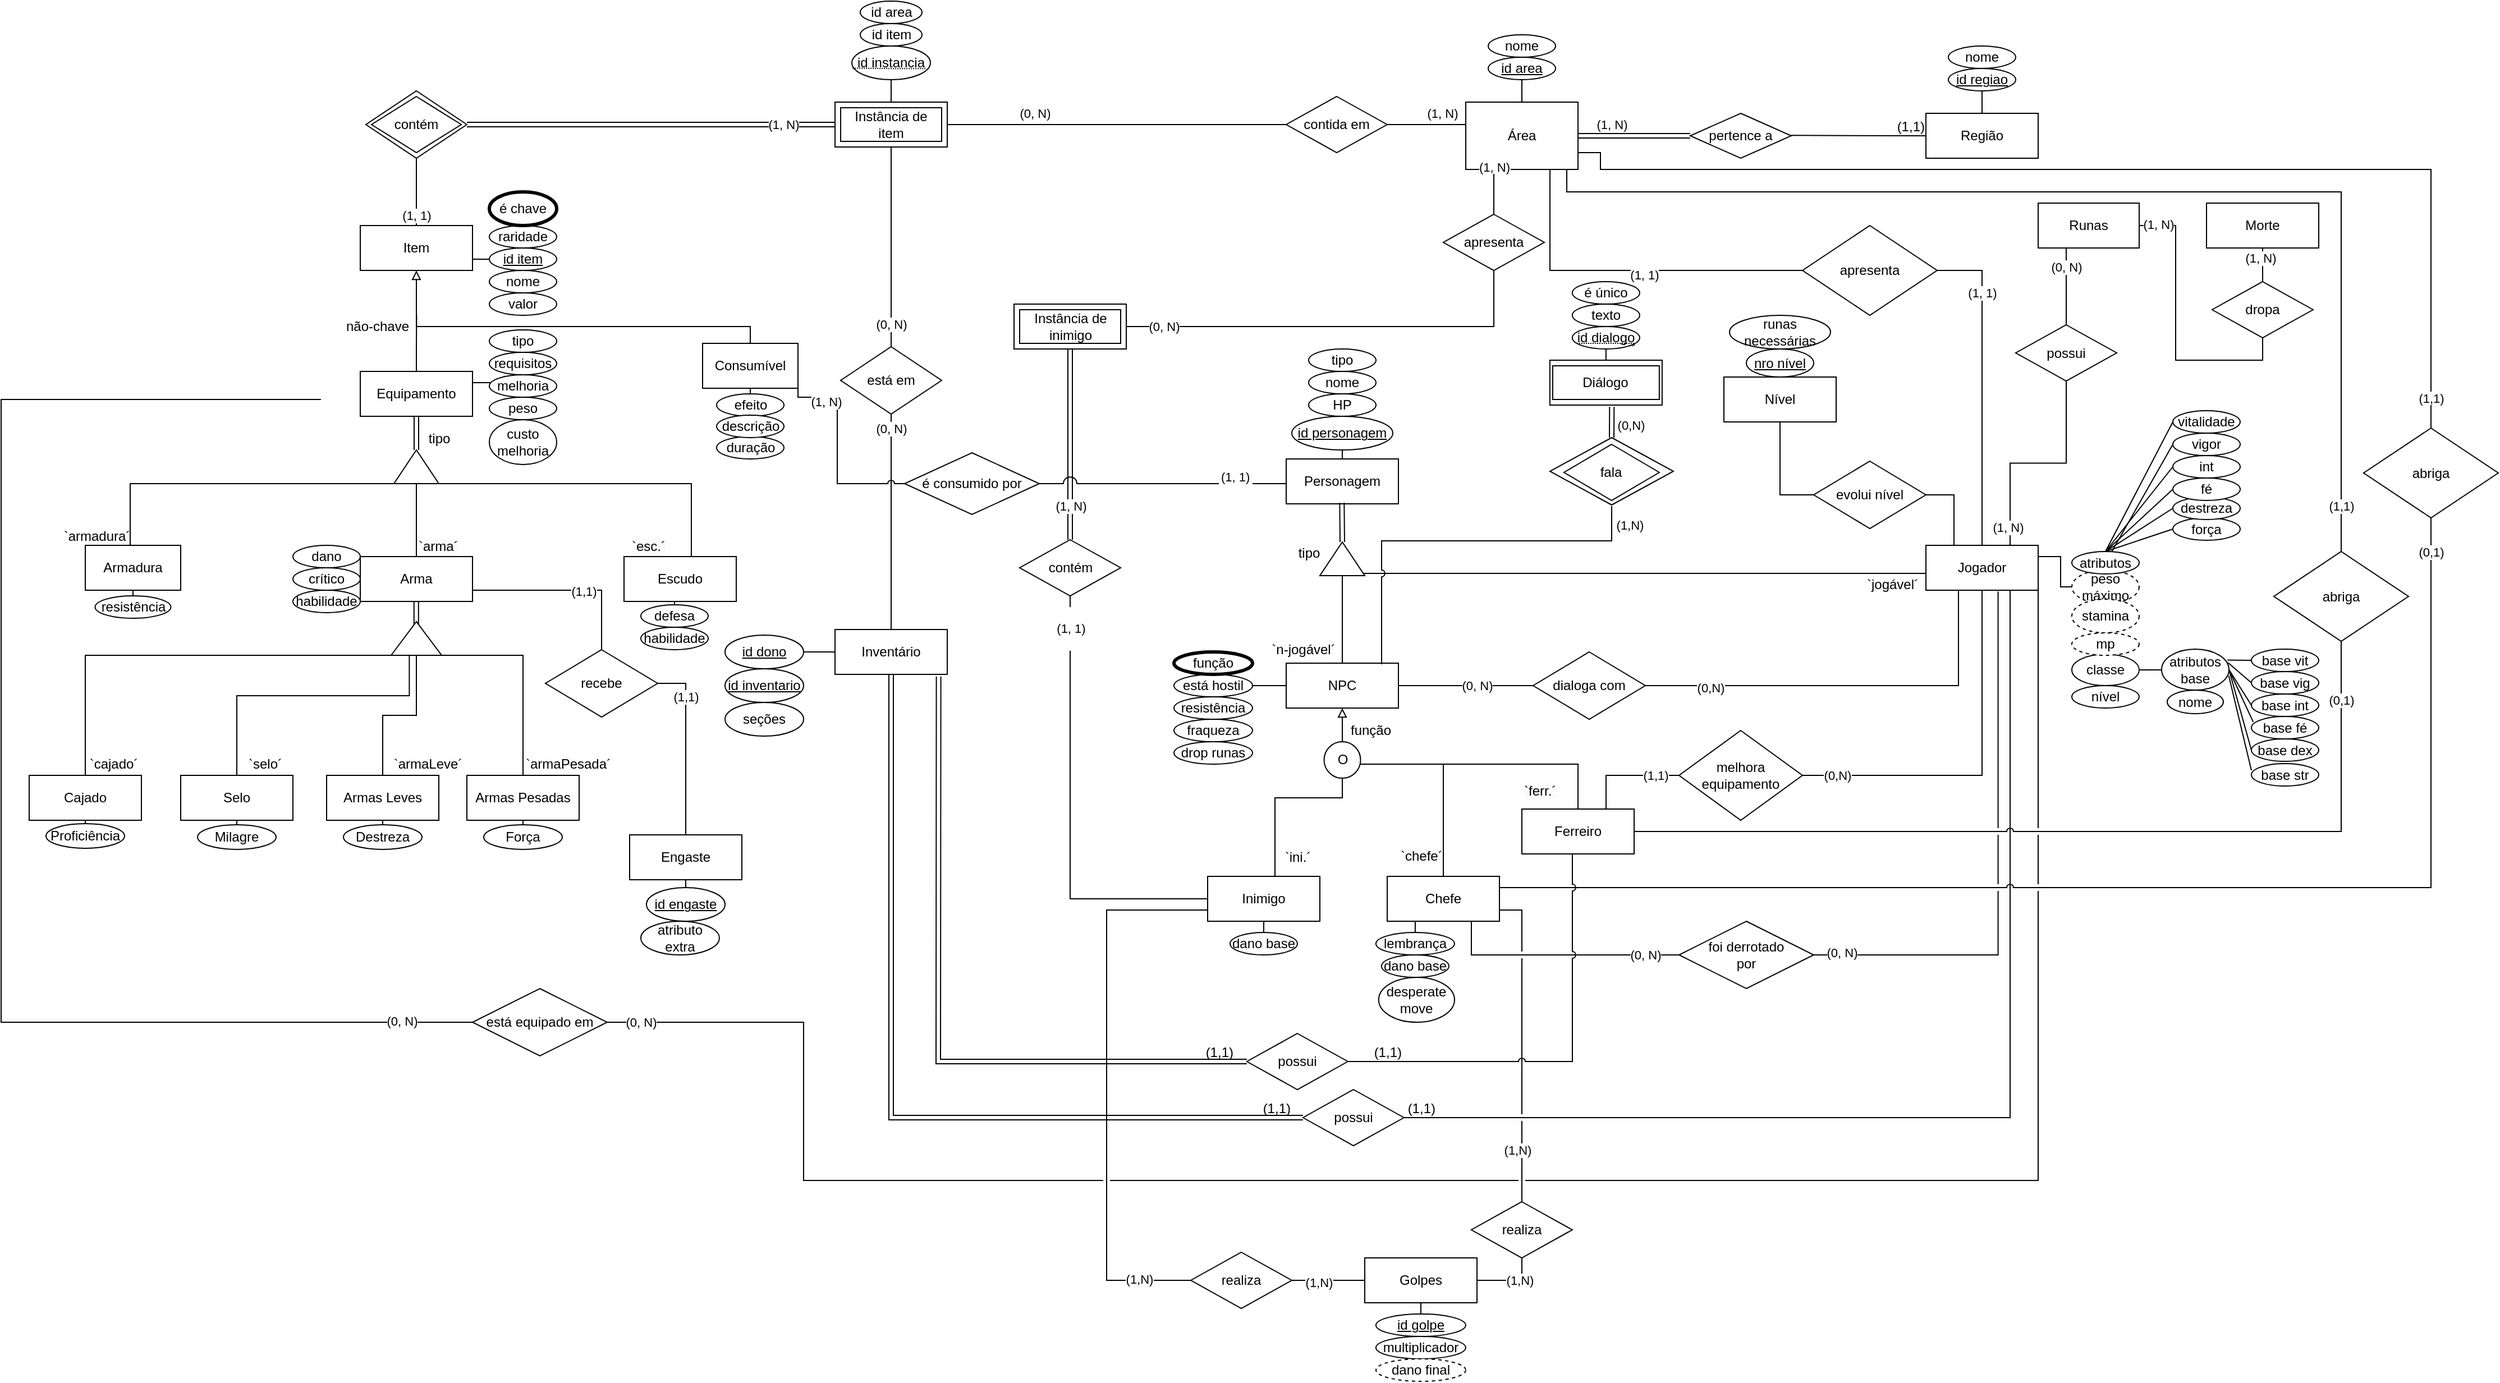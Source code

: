 <mxfile version="24.2.7" type="device">
  <diagram id="R2lEEEUBdFMjLlhIrx00" name="Page-1">
    <mxGraphModel dx="3800" dy="1193" grid="1" gridSize="10" guides="1" tooltips="1" connect="1" arrows="1" fold="1" page="1" pageScale="1" pageWidth="850" pageHeight="1100" math="0" shadow="0" extFonts="Permanent Marker^https://fonts.googleapis.com/css?family=Permanent+Marker">
      <root>
        <mxCell id="0" />
        <mxCell id="1" parent="0" />
        <mxCell id="dScH2W_Hxe0xNbkt_CX1-70" style="edgeStyle=orthogonalEdgeStyle;rounded=0;orthogonalLoop=1;jettySize=auto;html=1;exitX=0.5;exitY=0;exitDx=0;exitDy=0;entryX=0.5;entryY=1;entryDx=0;entryDy=0;endArrow=none;endFill=0;" parent="1" source="dScH2W_Hxe0xNbkt_CX1-2" target="dScH2W_Hxe0xNbkt_CX1-69" edge="1">
          <mxGeometry relative="1" as="geometry" />
        </mxCell>
        <mxCell id="dScH2W_Hxe0xNbkt_CX1-143" style="edgeStyle=orthogonalEdgeStyle;rounded=0;orthogonalLoop=1;jettySize=auto;html=1;endArrow=none;endFill=0;" parent="1" source="dScH2W_Hxe0xNbkt_CX1-144" edge="1">
          <mxGeometry relative="1" as="geometry">
            <mxPoint x="-172" y="710" as="targetPoint" />
          </mxGeometry>
        </mxCell>
        <mxCell id="dScH2W_Hxe0xNbkt_CX1-178" value="(0, N)" style="edgeLabel;html=1;align=center;verticalAlign=middle;resizable=0;points=[];" parent="dScH2W_Hxe0xNbkt_CX1-143" connectable="0" vertex="1">
          <mxGeometry x="0.744" y="-3" relative="1" as="geometry">
            <mxPoint x="3" y="-155" as="offset" />
          </mxGeometry>
        </mxCell>
        <mxCell id="dScH2W_Hxe0xNbkt_CX1-2" value="Instância de item" style="shape=ext;margin=3;double=1;whiteSpace=wrap;html=1;align=center;" parent="1" vertex="1">
          <mxGeometry x="-222" y="240" width="100" height="40" as="geometry" />
        </mxCell>
        <mxCell id="dScH2W_Hxe0xNbkt_CX1-96" style="edgeStyle=orthogonalEdgeStyle;rounded=0;orthogonalLoop=1;jettySize=auto;html=1;exitX=0.75;exitY=1;exitDx=0;exitDy=0;entryX=0;entryY=0.5;entryDx=0;entryDy=0;endArrow=none;endFill=0;" parent="1" target="dScH2W_Hxe0xNbkt_CX1-58" edge="1">
          <mxGeometry relative="1" as="geometry">
            <mxPoint x="420" y="300" as="sourcePoint" />
            <mxPoint x="490" y="470" as="targetPoint" />
            <Array as="points">
              <mxPoint x="420" y="280" />
              <mxPoint x="415" y="280" />
              <mxPoint x="415" y="390" />
            </Array>
          </mxGeometry>
        </mxCell>
        <mxCell id="dScH2W_Hxe0xNbkt_CX1-118" style="edgeStyle=orthogonalEdgeStyle;rounded=0;orthogonalLoop=1;jettySize=auto;html=1;entryX=0.5;entryY=0;entryDx=0;entryDy=0;endArrow=none;endFill=0;" parent="1" source="dScH2W_Hxe0xNbkt_CX1-3" target="dScH2W_Hxe0xNbkt_CX1-116" edge="1">
          <mxGeometry relative="1" as="geometry">
            <Array as="points">
              <mxPoint x="430" y="320" />
              <mxPoint x="1120" y="320" />
            </Array>
            <mxPoint x="640" y="300" as="sourcePoint" />
            <mxPoint x="1120.0" y="637" as="targetPoint" />
          </mxGeometry>
        </mxCell>
        <mxCell id="dScH2W_Hxe0xNbkt_CX1-119" value="(1,1)" style="edgeLabel;html=1;align=center;verticalAlign=middle;resizable=0;points=[];" parent="dScH2W_Hxe0xNbkt_CX1-118" connectable="0" vertex="1">
          <mxGeometry x="-0.954" relative="1" as="geometry">
            <mxPoint x="686" y="280" as="offset" />
          </mxGeometry>
        </mxCell>
        <mxCell id="dScH2W_Hxe0xNbkt_CX1-163" style="edgeStyle=orthogonalEdgeStyle;rounded=0;orthogonalLoop=1;jettySize=auto;html=1;exitX=1;exitY=0.75;exitDx=0;exitDy=0;endArrow=none;endFill=0;entryX=0.5;entryY=0;entryDx=0;entryDy=0;" parent="1" source="dScH2W_Hxe0xNbkt_CX1-3" target="dScH2W_Hxe0xNbkt_CX1-162" edge="1">
          <mxGeometry relative="1" as="geometry">
            <Array as="points">
              <mxPoint x="460" y="285" />
              <mxPoint x="460" y="300" />
              <mxPoint x="1200" y="300" />
            </Array>
          </mxGeometry>
        </mxCell>
        <mxCell id="dScH2W_Hxe0xNbkt_CX1-3" value="Área" style="whiteSpace=wrap;html=1;align=center;" parent="1" vertex="1">
          <mxGeometry x="340" y="240" width="100" height="60" as="geometry" />
        </mxCell>
        <mxCell id="dScH2W_Hxe0xNbkt_CX1-187" style="edgeStyle=orthogonalEdgeStyle;rounded=0;orthogonalLoop=1;jettySize=auto;html=1;exitX=1;exitY=0.75;exitDx=0;exitDy=0;entryX=0;entryY=0.5;entryDx=0;entryDy=0;endArrow=none;endFill=0;" parent="1" source="dScH2W_Hxe0xNbkt_CX1-4" target="dScH2W_Hxe0xNbkt_CX1-65" edge="1">
          <mxGeometry relative="1" as="geometry" />
        </mxCell>
        <mxCell id="dScH2W_Hxe0xNbkt_CX1-188" style="edgeStyle=orthogonalEdgeStyle;rounded=0;orthogonalLoop=1;jettySize=auto;html=1;endArrow=none;endFill=0;startArrow=block;startFill=0;" parent="1" source="dScH2W_Hxe0xNbkt_CX1-4" edge="1">
          <mxGeometry relative="1" as="geometry">
            <mxPoint x="-595" y="440" as="targetPoint" />
          </mxGeometry>
        </mxCell>
        <mxCell id="dScH2W_Hxe0xNbkt_CX1-4" value="Item" style="whiteSpace=wrap;html=1;align=center;" parent="1" vertex="1">
          <mxGeometry x="-645" y="350" width="100" height="40" as="geometry" />
        </mxCell>
        <mxCell id="dScH2W_Hxe0xNbkt_CX1-52" style="edgeStyle=orthogonalEdgeStyle;rounded=0;orthogonalLoop=1;jettySize=auto;html=1;exitX=0.5;exitY=0;exitDx=0;exitDy=0;entryX=0.5;entryY=1;entryDx=0;entryDy=0;endArrow=none;endFill=0;" parent="1" source="dScH2W_Hxe0xNbkt_CX1-5" target="dScH2W_Hxe0xNbkt_CX1-51" edge="1">
          <mxGeometry relative="1" as="geometry" />
        </mxCell>
        <mxCell id="dScH2W_Hxe0xNbkt_CX1-5" value="Região" style="whiteSpace=wrap;html=1;align=center;" parent="1" vertex="1">
          <mxGeometry x="750" y="250" width="100" height="40" as="geometry" />
        </mxCell>
        <mxCell id="dScH2W_Hxe0xNbkt_CX1-6" value="Personagem" style="whiteSpace=wrap;html=1;align=center;" parent="1" vertex="1">
          <mxGeometry x="180" y="558" width="100" height="40" as="geometry" />
        </mxCell>
        <mxCell id="dScH2W_Hxe0xNbkt_CX1-7" value="" style="endArrow=none;html=1;rounded=0;entryX=0;entryY=0.5;entryDx=0;entryDy=0;" parent="1" target="dScH2W_Hxe0xNbkt_CX1-5" edge="1">
          <mxGeometry relative="1" as="geometry">
            <mxPoint x="630" y="269.66" as="sourcePoint" />
            <mxPoint x="730" y="270" as="targetPoint" />
          </mxGeometry>
        </mxCell>
        <mxCell id="dScH2W_Hxe0xNbkt_CX1-30" style="edgeStyle=orthogonalEdgeStyle;rounded=0;orthogonalLoop=1;jettySize=auto;html=1;entryX=0.5;entryY=0;entryDx=0;entryDy=0;endArrow=none;endFill=0;" parent="1" edge="1">
          <mxGeometry relative="1" as="geometry">
            <mxPoint x="-595" y="290" as="sourcePoint" />
            <mxPoint x="-595" y="350" as="targetPoint" />
          </mxGeometry>
        </mxCell>
        <mxCell id="dScH2W_Hxe0xNbkt_CX1-36" value="(1, 1)" style="edgeLabel;html=1;align=center;verticalAlign=middle;resizable=0;points=[];" parent="dScH2W_Hxe0xNbkt_CX1-30" connectable="0" vertex="1">
          <mxGeometry x="0.644" relative="1" as="geometry">
            <mxPoint y="1" as="offset" />
          </mxGeometry>
        </mxCell>
        <mxCell id="dScH2W_Hxe0xNbkt_CX1-8" value="contém" style="shape=rhombus;perimeter=rhombusPerimeter;whiteSpace=wrap;html=1;align=center;" parent="1" vertex="1">
          <mxGeometry x="-640" y="230" width="90" height="60" as="geometry" />
        </mxCell>
        <mxCell id="dScH2W_Hxe0xNbkt_CX1-25" style="edgeStyle=orthogonalEdgeStyle;rounded=0;orthogonalLoop=1;jettySize=auto;html=1;entryX=1;entryY=0.5;entryDx=0;entryDy=0;endArrow=none;endFill=0;" parent="1" source="dScH2W_Hxe0xNbkt_CX1-9" target="dScH2W_Hxe0xNbkt_CX1-2" edge="1">
          <mxGeometry relative="1" as="geometry" />
        </mxCell>
        <mxCell id="dScH2W_Hxe0xNbkt_CX1-26" value="(0, N)" style="edgeLabel;html=1;align=center;verticalAlign=middle;resizable=0;points=[];" parent="dScH2W_Hxe0xNbkt_CX1-25" connectable="0" vertex="1">
          <mxGeometry x="0.496" y="1" relative="1" as="geometry">
            <mxPoint x="2" y="-11" as="offset" />
          </mxGeometry>
        </mxCell>
        <mxCell id="dScH2W_Hxe0xNbkt_CX1-9" value="contida em" style="shape=rhombus;perimeter=rhombusPerimeter;whiteSpace=wrap;html=1;align=center;" parent="1" vertex="1">
          <mxGeometry x="180" y="235" width="90" height="50" as="geometry" />
        </mxCell>
        <mxCell id="dScH2W_Hxe0xNbkt_CX1-10" value="pertence a" style="shape=rhombus;perimeter=rhombusPerimeter;whiteSpace=wrap;html=1;align=center;" parent="1" vertex="1">
          <mxGeometry x="540" y="250" width="90" height="40" as="geometry" />
        </mxCell>
        <mxCell id="dScH2W_Hxe0xNbkt_CX1-11" value="" style="shape=link;html=1;rounded=0;entryX=1;entryY=0.5;entryDx=0;entryDy=0;exitX=0;exitY=0.5;exitDx=0;exitDy=0;" parent="1" source="dScH2W_Hxe0xNbkt_CX1-10" target="dScH2W_Hxe0xNbkt_CX1-3" edge="1">
          <mxGeometry relative="1" as="geometry">
            <mxPoint x="470" y="290" as="sourcePoint" />
            <mxPoint x="630" y="290" as="targetPoint" />
          </mxGeometry>
        </mxCell>
        <mxCell id="dScH2W_Hxe0xNbkt_CX1-21" value="(1, N)" style="edgeLabel;html=1;align=center;verticalAlign=middle;resizable=0;points=[];" parent="dScH2W_Hxe0xNbkt_CX1-11" connectable="0" vertex="1">
          <mxGeometry x="-0.395" y="1" relative="1" as="geometry">
            <mxPoint x="-40" y="-11" as="offset" />
          </mxGeometry>
        </mxCell>
        <mxCell id="dScH2W_Hxe0xNbkt_CX1-19" value="(1,1)" style="resizable=0;html=1;whiteSpace=wrap;align=right;verticalAlign=bottom;" parent="1" connectable="0" vertex="1">
          <mxGeometry x="750.0" y="270" as="geometry" />
        </mxCell>
        <mxCell id="dScH2W_Hxe0xNbkt_CX1-23" value="" style="endArrow=none;html=1;rounded=0;exitX=1;exitY=0.5;exitDx=0;exitDy=0;" parent="1" source="dScH2W_Hxe0xNbkt_CX1-9" edge="1">
          <mxGeometry relative="1" as="geometry">
            <mxPoint x="300" y="260.0" as="sourcePoint" />
            <mxPoint x="340" y="260" as="targetPoint" />
          </mxGeometry>
        </mxCell>
        <mxCell id="dScH2W_Hxe0xNbkt_CX1-24" value="(1, N)" style="edgeLabel;html=1;align=center;verticalAlign=middle;resizable=0;points=[];" parent="dScH2W_Hxe0xNbkt_CX1-23" connectable="0" vertex="1">
          <mxGeometry x="0.391" y="-1" relative="1" as="geometry">
            <mxPoint y="-11" as="offset" />
          </mxGeometry>
        </mxCell>
        <mxCell id="dScH2W_Hxe0xNbkt_CX1-33" style="edgeStyle=orthogonalEdgeStyle;rounded=0;orthogonalLoop=1;jettySize=auto;html=1;endArrow=none;endFill=0;" parent="1" target="dScH2W_Hxe0xNbkt_CX1-3" edge="1">
          <mxGeometry relative="1" as="geometry">
            <mxPoint x="390.0" y="220" as="sourcePoint" />
            <Array as="points">
              <mxPoint x="390" y="241" />
              <mxPoint x="390" y="241" />
            </Array>
          </mxGeometry>
        </mxCell>
        <mxCell id="dScH2W_Hxe0xNbkt_CX1-35" value="&lt;u&gt;id area&lt;/u&gt;" style="ellipse;whiteSpace=wrap;html=1;align=center;" parent="1" vertex="1">
          <mxGeometry x="360" y="200" width="60" height="20" as="geometry" />
        </mxCell>
        <mxCell id="dScH2W_Hxe0xNbkt_CX1-78" style="edgeStyle=orthogonalEdgeStyle;rounded=0;orthogonalLoop=1;jettySize=auto;html=1;exitX=0.5;exitY=1;exitDx=0;exitDy=0;entryX=0.5;entryY=0;entryDx=0;entryDy=0;endArrow=none;endFill=0;startArrow=none;startFill=0;" parent="1" source="UDEJtk1ZJzYtTqM5U6Q_-94" target="dScH2W_Hxe0xNbkt_CX1-62" edge="1">
          <mxGeometry relative="1" as="geometry">
            <Array as="points">
              <mxPoint x="230" y="860" />
              <mxPoint x="170" y="860" />
              <mxPoint x="170" y="930" />
            </Array>
          </mxGeometry>
        </mxCell>
        <mxCell id="dScH2W_Hxe0xNbkt_CX1-136" style="edgeStyle=orthogonalEdgeStyle;rounded=0;orthogonalLoop=1;jettySize=auto;html=1;exitX=0;exitY=0.5;exitDx=0;exitDy=0;entryX=1;entryY=0.5;entryDx=0;entryDy=0;endArrow=none;endFill=0;" parent="1" source="dScH2W_Hxe0xNbkt_CX1-37" target="dScH2W_Hxe0xNbkt_CX1-132" edge="1">
          <mxGeometry relative="1" as="geometry" />
        </mxCell>
        <mxCell id="dScH2W_Hxe0xNbkt_CX1-166" style="edgeStyle=orthogonalEdgeStyle;rounded=0;orthogonalLoop=1;jettySize=auto;html=1;endArrow=none;endFill=0;entryX=0;entryY=0.5;entryDx=0;entryDy=0;" parent="1" source="dScH2W_Hxe0xNbkt_CX1-37" target="dScH2W_Hxe0xNbkt_CX1-167" edge="1">
          <mxGeometry relative="1" as="geometry">
            <mxPoint x="350" y="760" as="targetPoint" />
          </mxGeometry>
        </mxCell>
        <mxCell id="dScH2W_Hxe0xNbkt_CX1-172" value="&lt;span style=&quot;color: rgba(0, 0, 0, 0); font-family: monospace; font-size: 0px; text-align: start; background-color: rgb(251, 251, 251);&quot;&gt;%3CmxGraphModel%3E%3Croot%3E%3CmxCell%20id%3D%220%22%2F%3E%3CmxCell%20id%3D%221%22%20parent%3D%220%22%2F%3E%3CmxCell%20id%3D%222%22%20value%3D%22(1%2C1)%22%20style%3D%22edgeLabel%3Bhtml%3D1%3Balign%3Dcenter%3BverticalAlign%3Dmiddle%3Bresizable%3D0%3Bpoints%3D%5B%5D%3B%22%20vertex%3D%221%22%20connectable%3D%220%22%20parent%3D%221%22%3E%3CmxGeometry%20x%3D%22449.857%22%20y%3D%22760%22%20as%3D%22geometry%22%2F%3E%3C%2FmxCell%3E%3C%2Froot%3E%3C%2FmxGraphModel%3E&lt;/span&gt;" style="edgeLabel;html=1;align=center;verticalAlign=middle;resizable=0;points=[];" parent="dScH2W_Hxe0xNbkt_CX1-166" connectable="0" vertex="1">
          <mxGeometry x="-0.038" y="1" relative="1" as="geometry">
            <mxPoint as="offset" />
          </mxGeometry>
        </mxCell>
        <mxCell id="dScH2W_Hxe0xNbkt_CX1-173" value="(0, N)" style="edgeLabel;html=1;align=center;verticalAlign=middle;resizable=0;points=[];" parent="dScH2W_Hxe0xNbkt_CX1-166" connectable="0" vertex="1">
          <mxGeometry x="0.084" relative="1" as="geometry">
            <mxPoint x="5" as="offset" />
          </mxGeometry>
        </mxCell>
        <mxCell id="dScH2W_Hxe0xNbkt_CX1-37" value="NPC" style="whiteSpace=wrap;html=1;align=center;" parent="1" vertex="1">
          <mxGeometry x="180" y="740" width="100" height="40" as="geometry" />
        </mxCell>
        <mxCell id="dScH2W_Hxe0xNbkt_CX1-39" value="nome" style="ellipse;whiteSpace=wrap;html=1;align=center;" parent="1" vertex="1">
          <mxGeometry x="770" y="190" width="60" height="20" as="geometry" />
        </mxCell>
        <mxCell id="dScH2W_Hxe0xNbkt_CX1-49" value="nome" style="ellipse;whiteSpace=wrap;html=1;align=center;" parent="1" vertex="1">
          <mxGeometry x="360" y="180" width="60" height="20" as="geometry" />
        </mxCell>
        <mxCell id="dScH2W_Hxe0xNbkt_CX1-51" value="&lt;u&gt;id regiao&lt;/u&gt;" style="ellipse;whiteSpace=wrap;html=1;align=center;" parent="1" vertex="1">
          <mxGeometry x="770" y="210" width="60" height="20" as="geometry" />
        </mxCell>
        <mxCell id="dScH2W_Hxe0xNbkt_CX1-54" value="" style="shape=link;html=1;rounded=0;entryX=0;entryY=0.5;entryDx=0;entryDy=0;exitX=1;exitY=0.5;exitDx=0;exitDy=0;" parent="1" source="dScH2W_Hxe0xNbkt_CX1-8" target="dScH2W_Hxe0xNbkt_CX1-2" edge="1">
          <mxGeometry relative="1" as="geometry">
            <mxPoint x="255" y="320" as="sourcePoint" />
            <mxPoint x="-442" y="260" as="targetPoint" />
          </mxGeometry>
        </mxCell>
        <mxCell id="dScH2W_Hxe0xNbkt_CX1-56" value="(1, N)" style="edgeLabel;html=1;align=center;verticalAlign=middle;resizable=0;points=[];" parent="dScH2W_Hxe0xNbkt_CX1-54" connectable="0" vertex="1">
          <mxGeometry x="0.719" relative="1" as="geometry">
            <mxPoint as="offset" />
          </mxGeometry>
        </mxCell>
        <mxCell id="dScH2W_Hxe0xNbkt_CX1-84" value="&lt;br&gt;&lt;span style=&quot;color: rgb(0, 0, 0); font-family: Helvetica; font-size: 11px; font-style: normal; font-variant-ligatures: normal; font-variant-caps: normal; font-weight: 400; letter-spacing: normal; orphans: 2; text-align: center; text-indent: 0px; text-transform: none; widows: 2; word-spacing: 0px; -webkit-text-stroke-width: 0px; white-space: nowrap; background-color: rgb(255, 255, 255); text-decoration-thickness: initial; text-decoration-style: initial; text-decoration-color: initial; display: inline !important; float: none;&quot;&gt;(0, N)&lt;/span&gt;&lt;div&gt;&lt;br/&gt;&lt;/div&gt;" style="edgeStyle=orthogonalEdgeStyle;rounded=0;orthogonalLoop=1;jettySize=auto;html=1;exitX=0.5;exitY=1;exitDx=0;exitDy=0;endArrow=none;endFill=0;entryX=1;entryY=0.5;entryDx=0;entryDy=0;" parent="1" source="dScH2W_Hxe0xNbkt_CX1-57" target="dScH2W_Hxe0xNbkt_CX1-85" edge="1">
          <mxGeometry x="0.826" relative="1" as="geometry">
            <mxPoint x="309.3" y="429.68" as="sourcePoint" />
            <mxPoint x="60" y="460" as="targetPoint" />
            <Array as="points">
              <mxPoint x="365" y="440" />
            </Array>
            <mxPoint as="offset" />
          </mxGeometry>
        </mxCell>
        <mxCell id="dScH2W_Hxe0xNbkt_CX1-88" style="edgeStyle=orthogonalEdgeStyle;rounded=0;orthogonalLoop=1;jettySize=auto;html=1;entryX=0.25;entryY=1;entryDx=0;entryDy=0;endArrow=none;endFill=0;" parent="1" source="dScH2W_Hxe0xNbkt_CX1-57" target="dScH2W_Hxe0xNbkt_CX1-3" edge="1">
          <mxGeometry relative="1" as="geometry" />
        </mxCell>
        <mxCell id="dScH2W_Hxe0xNbkt_CX1-57" value="apresenta" style="shape=rhombus;perimeter=rhombusPerimeter;whiteSpace=wrap;html=1;align=center;" parent="1" vertex="1">
          <mxGeometry x="320" y="340" width="90" height="50" as="geometry" />
        </mxCell>
        <mxCell id="dScH2W_Hxe0xNbkt_CX1-111" style="edgeStyle=orthogonalEdgeStyle;rounded=0;orthogonalLoop=1;jettySize=auto;html=1;endArrow=none;endFill=0;" parent="1" source="dScH2W_Hxe0xNbkt_CX1-58" target="dScH2W_Hxe0xNbkt_CX1-60" edge="1">
          <mxGeometry relative="1" as="geometry">
            <Array as="points">
              <mxPoint x="800" y="390" />
            </Array>
          </mxGeometry>
        </mxCell>
        <mxCell id="dScH2W_Hxe0xNbkt_CX1-112" value="(1, 1)" style="edgeLabel;html=1;align=center;verticalAlign=middle;resizable=0;points=[];" parent="dScH2W_Hxe0xNbkt_CX1-111" connectable="0" vertex="1">
          <mxGeometry x="-0.529" y="1" relative="1" as="geometry">
            <mxPoint x="-1" y="-7" as="offset" />
          </mxGeometry>
        </mxCell>
        <mxCell id="dScH2W_Hxe0xNbkt_CX1-58" value="apresenta" style="shape=rhombus;perimeter=rhombusPerimeter;whiteSpace=wrap;html=1;align=center;" parent="1" vertex="1">
          <mxGeometry x="640" y="350" width="120" height="80" as="geometry" />
        </mxCell>
        <mxCell id="dScH2W_Hxe0xNbkt_CX1-148" style="edgeStyle=orthogonalEdgeStyle;rounded=0;orthogonalLoop=1;jettySize=auto;html=1;endArrow=none;endFill=0;entryX=1;entryY=0.5;entryDx=0;entryDy=0;exitX=0.75;exitY=1;exitDx=0;exitDy=0;" parent="1" source="dScH2W_Hxe0xNbkt_CX1-60" target="dScH2W_Hxe0xNbkt_CX1-149" edge="1">
          <mxGeometry relative="1" as="geometry">
            <mxPoint x="284.95" y="1150" as="targetPoint" />
            <Array as="points">
              <mxPoint x="825" y="1145" />
            </Array>
            <mxPoint x="500.01" y="715" as="sourcePoint" />
          </mxGeometry>
        </mxCell>
        <mxCell id="UDEJtk1ZJzYtTqM5U6Q_-4" style="edgeStyle=orthogonalEdgeStyle;rounded=0;orthogonalLoop=1;jettySize=auto;html=1;exitX=0.5;exitY=1;exitDx=0;exitDy=0;entryX=0.75;entryY=0;entryDx=0;entryDy=0;endArrow=none;endFill=0;" parent="1" source="UDEJtk1ZJzYtTqM5U6Q_-5" target="dScH2W_Hxe0xNbkt_CX1-64" edge="1">
          <mxGeometry relative="1" as="geometry">
            <Array as="points">
              <mxPoint x="585" y="840" />
              <mxPoint x="465" y="840" />
            </Array>
          </mxGeometry>
        </mxCell>
        <mxCell id="UDEJtk1ZJzYtTqM5U6Q_-100" value="(1,1)" style="edgeLabel;html=1;align=center;verticalAlign=middle;resizable=0;points=[];" parent="UDEJtk1ZJzYtTqM5U6Q_-4" connectable="0" vertex="1">
          <mxGeometry x="0.22" y="-3" relative="1" as="geometry">
            <mxPoint y="3" as="offset" />
          </mxGeometry>
        </mxCell>
        <mxCell id="UDEJtk1ZJzYtTqM5U6Q_-58" style="edgeStyle=orthogonalEdgeStyle;rounded=0;orthogonalLoop=1;jettySize=auto;html=1;exitX=0.25;exitY=0;exitDx=0;exitDy=0;entryX=1;entryY=0.5;entryDx=0;entryDy=0;endArrow=none;endFill=0;" parent="1" source="dScH2W_Hxe0xNbkt_CX1-60" target="UDEJtk1ZJzYtTqM5U6Q_-57" edge="1">
          <mxGeometry relative="1" as="geometry" />
        </mxCell>
        <mxCell id="UDEJtk1ZJzYtTqM5U6Q_-60" style="edgeStyle=orthogonalEdgeStyle;rounded=0;orthogonalLoop=1;jettySize=auto;html=1;exitX=1;exitY=0.25;exitDx=0;exitDy=0;entryX=0;entryY=0.5;entryDx=0;entryDy=0;endArrow=none;endFill=0;" parent="1" source="dScH2W_Hxe0xNbkt_CX1-60" target="dScH2W_Hxe0xNbkt_CX1-137" edge="1">
          <mxGeometry relative="1" as="geometry" />
        </mxCell>
        <mxCell id="dScH2W_Hxe0xNbkt_CX1-60" value="Jogador" style="whiteSpace=wrap;html=1;align=center;" parent="1" vertex="1">
          <mxGeometry x="750" y="635" width="100" height="40" as="geometry" />
        </mxCell>
        <mxCell id="UDEJtk1ZJzYtTqM5U6Q_-147" style="edgeStyle=orthogonalEdgeStyle;rounded=0;orthogonalLoop=1;jettySize=auto;html=1;exitX=0;exitY=0.75;exitDx=0;exitDy=0;jumpStyle=arc;endArrow=none;endFill=0;entryX=0;entryY=0.5;entryDx=0;entryDy=0;" parent="1" source="dScH2W_Hxe0xNbkt_CX1-62" target="UDEJtk1ZJzYtTqM5U6Q_-148" edge="1">
          <mxGeometry relative="1" as="geometry">
            <mxPoint x="50" y="1291.429" as="targetPoint" />
            <Array as="points">
              <mxPoint x="20" y="960" />
              <mxPoint x="20" y="1290" />
            </Array>
          </mxGeometry>
        </mxCell>
        <mxCell id="UDEJtk1ZJzYtTqM5U6Q_-152" value="(1,N)" style="edgeLabel;html=1;align=center;verticalAlign=middle;resizable=0;points=[];" parent="UDEJtk1ZJzYtTqM5U6Q_-147" connectable="0" vertex="1">
          <mxGeometry x="0.381" y="1" relative="1" as="geometry">
            <mxPoint as="offset" />
          </mxGeometry>
        </mxCell>
        <mxCell id="dScH2W_Hxe0xNbkt_CX1-62" value="Inimigo" style="whiteSpace=wrap;html=1;align=center;" parent="1" vertex="1">
          <mxGeometry x="110" y="930" width="100" height="40" as="geometry" />
        </mxCell>
        <mxCell id="dScH2W_Hxe0xNbkt_CX1-115" style="edgeStyle=orthogonalEdgeStyle;rounded=0;orthogonalLoop=1;jettySize=auto;html=1;exitX=1;exitY=0.25;exitDx=0;exitDy=0;endArrow=none;endFill=0;jumpStyle=arc;" parent="1" source="dScH2W_Hxe0xNbkt_CX1-63" edge="1">
          <mxGeometry relative="1" as="geometry">
            <mxPoint x="1180" y="940" as="targetPoint" />
          </mxGeometry>
        </mxCell>
        <mxCell id="mH4HoBM8ynbCVSl0BI3J-2" style="edgeStyle=orthogonalEdgeStyle;rounded=0;orthogonalLoop=1;jettySize=auto;html=1;exitX=0.25;exitY=1;exitDx=0;exitDy=0;endArrow=none;endFill=0;entryX=0.5;entryY=0;entryDx=0;entryDy=0;" parent="1" source="dScH2W_Hxe0xNbkt_CX1-63" target="mH4HoBM8ynbCVSl0BI3J-4" edge="1">
          <mxGeometry relative="1" as="geometry">
            <mxPoint x="295.286" y="980" as="targetPoint" />
          </mxGeometry>
        </mxCell>
        <mxCell id="UDEJtk1ZJzYtTqM5U6Q_-36" style="edgeStyle=orthogonalEdgeStyle;rounded=0;orthogonalLoop=1;jettySize=auto;html=1;exitX=0.75;exitY=1;exitDx=0;exitDy=0;entryX=0;entryY=0.5;entryDx=0;entryDy=0;endArrow=none;endFill=0;" parent="1" source="dScH2W_Hxe0xNbkt_CX1-63" target="UDEJtk1ZJzYtTqM5U6Q_-35" edge="1">
          <mxGeometry relative="1" as="geometry" />
        </mxCell>
        <mxCell id="UDEJtk1ZJzYtTqM5U6Q_-38" value="(0, N)" style="edgeLabel;html=1;align=center;verticalAlign=middle;resizable=0;points=[];" parent="UDEJtk1ZJzYtTqM5U6Q_-36" connectable="0" vertex="1">
          <mxGeometry x="-0.378" relative="1" as="geometry">
            <mxPoint x="118" as="offset" />
          </mxGeometry>
        </mxCell>
        <mxCell id="UDEJtk1ZJzYtTqM5U6Q_-160" style="edgeStyle=orthogonalEdgeStyle;rounded=0;orthogonalLoop=1;jettySize=auto;html=1;exitX=1;exitY=0.75;exitDx=0;exitDy=0;entryX=1;entryY=0.5;entryDx=0;entryDy=0;jumpStyle=gap;endArrow=none;endFill=0;" parent="1" source="dScH2W_Hxe0xNbkt_CX1-63" target="UDEJtk1ZJzYtTqM5U6Q_-148" edge="1">
          <mxGeometry relative="1" as="geometry" />
        </mxCell>
        <mxCell id="UDEJtk1ZJzYtTqM5U6Q_-163" value="(1,N)" style="edgeLabel;html=1;align=center;verticalAlign=middle;resizable=0;points=[];" parent="UDEJtk1ZJzYtTqM5U6Q_-160" connectable="0" vertex="1">
          <mxGeometry x="0.805" relative="1" as="geometry">
            <mxPoint as="offset" />
          </mxGeometry>
        </mxCell>
        <mxCell id="dScH2W_Hxe0xNbkt_CX1-63" value="Chefe" style="whiteSpace=wrap;html=1;align=center;" parent="1" vertex="1">
          <mxGeometry x="270" y="930" width="100" height="40" as="geometry" />
        </mxCell>
        <mxCell id="dScH2W_Hxe0xNbkt_CX1-114" style="edgeStyle=orthogonalEdgeStyle;rounded=0;orthogonalLoop=1;jettySize=auto;html=1;exitX=1;exitY=0.5;exitDx=0;exitDy=0;endArrow=none;endFill=0;entryX=0.5;entryY=1;entryDx=0;entryDy=0;jumpStyle=arc;" parent="1" source="dScH2W_Hxe0xNbkt_CX1-64" target="dScH2W_Hxe0xNbkt_CX1-116" edge="1">
          <mxGeometry relative="1" as="geometry">
            <mxPoint x="720" y="730" as="targetPoint" />
            <mxPoint x="490" y="900" as="sourcePoint" />
            <Array as="points">
              <mxPoint x="1120" y="890" />
            </Array>
          </mxGeometry>
        </mxCell>
        <mxCell id="dScH2W_Hxe0xNbkt_CX1-120" value="(0,1)" style="edgeLabel;html=1;align=center;verticalAlign=middle;resizable=0;points=[];" parent="dScH2W_Hxe0xNbkt_CX1-114" connectable="0" vertex="1">
          <mxGeometry x="0.812" y="-1" relative="1" as="geometry">
            <mxPoint x="-1" y="-23" as="offset" />
          </mxGeometry>
        </mxCell>
        <mxCell id="dScH2W_Hxe0xNbkt_CX1-155" style="edgeStyle=orthogonalEdgeStyle;rounded=0;orthogonalLoop=1;jettySize=auto;html=1;endArrow=none;endFill=0;entryX=1;entryY=0.5;entryDx=0;entryDy=0;jumpStyle=arc;" parent="1" target="dScH2W_Hxe0xNbkt_CX1-159" edge="1">
          <mxGeometry relative="1" as="geometry">
            <mxPoint x="435" y="877.49" as="sourcePoint" />
            <mxPoint x="210" y="1022.49" as="targetPoint" />
            <Array as="points">
              <mxPoint x="435" y="1095" />
            </Array>
          </mxGeometry>
        </mxCell>
        <mxCell id="dScH2W_Hxe0xNbkt_CX1-64" value="Ferreiro" style="whiteSpace=wrap;html=1;align=center;" parent="1" vertex="1">
          <mxGeometry x="390" y="870" width="100" height="40" as="geometry" />
        </mxCell>
        <mxCell id="dScH2W_Hxe0xNbkt_CX1-65" value="&lt;u&gt;id item&lt;/u&gt;" style="ellipse;whiteSpace=wrap;html=1;align=center;" parent="1" vertex="1">
          <mxGeometry x="-530" y="370" width="60" height="20" as="geometry" />
        </mxCell>
        <mxCell id="dScH2W_Hxe0xNbkt_CX1-67" value="nome" style="ellipse;whiteSpace=wrap;html=1;align=center;" parent="1" vertex="1">
          <mxGeometry x="-530" y="390" width="60" height="20" as="geometry" />
        </mxCell>
        <mxCell id="dScH2W_Hxe0xNbkt_CX1-68" value="valor" style="ellipse;whiteSpace=wrap;html=1;align=center;" parent="1" vertex="1">
          <mxGeometry x="-530" y="410" width="60" height="20" as="geometry" />
        </mxCell>
        <mxCell id="dScH2W_Hxe0xNbkt_CX1-69" value="id instancia" style="ellipse;whiteSpace=wrap;html=1;align=center;" parent="1" vertex="1">
          <mxGeometry x="-207" y="190" width="70" height="30" as="geometry" />
        </mxCell>
        <mxCell id="dScH2W_Hxe0xNbkt_CX1-72" value="id item" style="ellipse;whiteSpace=wrap;html=1;align=center;" parent="1" vertex="1">
          <mxGeometry x="-199.5" y="170" width="55" height="20" as="geometry" />
        </mxCell>
        <mxCell id="dScH2W_Hxe0xNbkt_CX1-75" style="edgeStyle=orthogonalEdgeStyle;rounded=0;orthogonalLoop=1;jettySize=auto;html=1;endArrow=none;endFill=0;dashed=1;dashPattern=1 1;exitX=0.937;exitY=0.671;exitDx=0;exitDy=0;exitPerimeter=0;" parent="1" source="dScH2W_Hxe0xNbkt_CX1-69" edge="1">
          <mxGeometry relative="1" as="geometry">
            <mxPoint x="-147" y="209.71" as="sourcePoint" />
            <mxPoint x="-207" y="209.71" as="targetPoint" />
            <Array as="points">
              <mxPoint x="-172" y="210" />
            </Array>
          </mxGeometry>
        </mxCell>
        <mxCell id="dScH2W_Hxe0xNbkt_CX1-77" value="id area" style="ellipse;whiteSpace=wrap;html=1;align=center;" parent="1" vertex="1">
          <mxGeometry x="-199.5" y="150" width="55" height="20" as="geometry" />
        </mxCell>
        <mxCell id="dScH2W_Hxe0xNbkt_CX1-81" value="" style="endArrow=none;html=1;rounded=0;entryX=0.5;entryY=0;entryDx=0;entryDy=0;" parent="1" target="dScH2W_Hxe0xNbkt_CX1-64" edge="1">
          <mxGeometry relative="1" as="geometry">
            <mxPoint x="230" y="830" as="sourcePoint" />
            <mxPoint x="560" y="840" as="targetPoint" />
            <Array as="points">
              <mxPoint x="440" y="830" />
              <mxPoint x="440" y="860" />
            </Array>
          </mxGeometry>
        </mxCell>
        <mxCell id="dScH2W_Hxe0xNbkt_CX1-85" value="Instância de inimigo" style="shape=ext;margin=3;double=1;whiteSpace=wrap;html=1;align=center;" parent="1" vertex="1">
          <mxGeometry x="-62.5" y="420" width="100" height="40" as="geometry" />
        </mxCell>
        <mxCell id="dScH2W_Hxe0xNbkt_CX1-89" value="&lt;br style=&quot;forced-color-adjust: none;&quot;&gt;&lt;span style=&quot;forced-color-adjust: none; color: rgb(0, 0, 0); font-family: Helvetica; font-size: 11px; font-style: normal; font-variant-ligatures: normal; font-variant-caps: normal; font-weight: 400; letter-spacing: normal; orphans: 2; text-align: center; text-indent: 0px; text-transform: none; widows: 2; word-spacing: 0px; -webkit-text-stroke-width: 0px; white-space: nowrap; background-color: rgb(255, 255, 255); text-decoration-thickness: initial; text-decoration-style: initial; text-decoration-color: initial; float: none; display: inline !important;&quot;&gt;(1, N)&lt;/span&gt;&lt;div style=&quot;forced-color-adjust: none;&quot;&gt;&lt;br style=&quot;forced-color-adjust: none; color: rgb(0, 0, 0); font-family: Helvetica; font-size: 11px; font-style: normal; font-variant-ligatures: normal; font-variant-caps: normal; font-weight: 400; letter-spacing: normal; orphans: 2; text-align: center; text-indent: 0px; text-transform: none; widows: 2; word-spacing: 0px; -webkit-text-stroke-width: 0px; white-space: nowrap; background-color: rgb(255, 255, 255); text-decoration-thickness: initial; text-decoration-style: initial; text-decoration-color: initial;&quot;&gt;&lt;br&gt;&lt;br&gt;&lt;/div&gt;" style="text;whiteSpace=wrap;html=1;" parent="1" vertex="1">
          <mxGeometry x="350" y="270" width="60" height="100" as="geometry" />
        </mxCell>
        <mxCell id="dScH2W_Hxe0xNbkt_CX1-94" value="&lt;br&gt;&lt;span style=&quot;color: rgb(0, 0, 0); font-family: Helvetica; font-size: 11px; font-style: normal; font-variant-ligatures: normal; font-variant-caps: normal; font-weight: 400; letter-spacing: normal; orphans: 2; text-align: center; text-indent: 0px; text-transform: none; widows: 2; word-spacing: 0px; -webkit-text-stroke-width: 0px; white-space: nowrap; background-color: rgb(255, 255, 255); text-decoration-thickness: initial; text-decoration-style: initial; text-decoration-color: initial; display: inline !important; float: none;&quot;&gt;(1, 1)&lt;/span&gt;&lt;div&gt;&lt;br/&gt;&lt;/div&gt;" style="edgeStyle=orthogonalEdgeStyle;rounded=0;orthogonalLoop=1;jettySize=auto;html=1;exitX=0.5;exitY=1;exitDx=0;exitDy=0;entryX=0;entryY=0.5;entryDx=0;entryDy=0;endArrow=none;endFill=0;" parent="1" source="dScH2W_Hxe0xNbkt_CX1-91" target="dScH2W_Hxe0xNbkt_CX1-62" edge="1">
          <mxGeometry x="-0.855" relative="1" as="geometry">
            <mxPoint x="-52.5" y="730" as="sourcePoint" />
            <mxPoint x="170" y="900" as="targetPoint" />
            <Array as="points">
              <mxPoint x="-12" y="950" />
            </Array>
            <mxPoint as="offset" />
          </mxGeometry>
        </mxCell>
        <mxCell id="dScH2W_Hxe0xNbkt_CX1-91" value="contém" style="shape=rhombus;perimeter=rhombusPerimeter;whiteSpace=wrap;html=1;align=center;" parent="1" vertex="1">
          <mxGeometry x="-57.5" y="630" width="90" height="50" as="geometry" />
        </mxCell>
        <mxCell id="dScH2W_Hxe0xNbkt_CX1-92" value="" style="shape=link;html=1;rounded=0;entryX=0.5;entryY=1;entryDx=0;entryDy=0;" parent="1" source="dScH2W_Hxe0xNbkt_CX1-91" target="dScH2W_Hxe0xNbkt_CX1-85" edge="1">
          <mxGeometry relative="1" as="geometry">
            <mxPoint x="-90" y="270" as="sourcePoint" />
            <mxPoint x="20" y="270" as="targetPoint" />
          </mxGeometry>
        </mxCell>
        <mxCell id="dScH2W_Hxe0xNbkt_CX1-93" value="(1, N)" style="edgeLabel;html=1;align=center;verticalAlign=middle;resizable=0;points=[];" parent="dScH2W_Hxe0xNbkt_CX1-92" connectable="0" vertex="1">
          <mxGeometry x="0.719" relative="1" as="geometry">
            <mxPoint y="116" as="offset" />
          </mxGeometry>
        </mxCell>
        <mxCell id="dScH2W_Hxe0xNbkt_CX1-95" value="nome" style="ellipse;whiteSpace=wrap;html=1;align=center;" parent="1" vertex="1">
          <mxGeometry x="200" y="480" width="60" height="20" as="geometry" />
        </mxCell>
        <mxCell id="dScH2W_Hxe0xNbkt_CX1-99" value="(1, 1)" style="edgeLabel;html=1;align=center;verticalAlign=middle;resizable=0;points=[];" parent="1" connectable="0" vertex="1">
          <mxGeometry x="369.997" y="680" as="geometry">
            <mxPoint x="129" y="-286" as="offset" />
          </mxGeometry>
        </mxCell>
        <mxCell id="dScH2W_Hxe0xNbkt_CX1-101" value="" style="endArrow=none;html=1;rounded=0;entryX=0.5;entryY=1;entryDx=0;entryDy=0;exitX=0.5;exitY=0;exitDx=0;exitDy=0;" parent="1" source="dScH2W_Hxe0xNbkt_CX1-6" target="dScH2W_Hxe0xNbkt_CX1-95" edge="1">
          <mxGeometry relative="1" as="geometry">
            <mxPoint x="630" y="269.66" as="sourcePoint" />
            <mxPoint x="750" y="270" as="targetPoint" />
          </mxGeometry>
        </mxCell>
        <mxCell id="dScH2W_Hxe0xNbkt_CX1-104" style="edgeStyle=orthogonalEdgeStyle;rounded=0;orthogonalLoop=1;jettySize=auto;html=1;exitX=0;exitY=0.5;exitDx=0;exitDy=0;endArrow=none;endFill=0;startArrow=none;startFill=0;" parent="1" source="UDEJtk1ZJzYtTqM5U6Q_-80" edge="1">
          <mxGeometry relative="1" as="geometry">
            <mxPoint x="240" y="790" as="sourcePoint" />
            <mxPoint x="230" y="740" as="targetPoint" />
          </mxGeometry>
        </mxCell>
        <mxCell id="dScH2W_Hxe0xNbkt_CX1-106" value="" style="endArrow=none;html=1;rounded=0;endFill=0;" parent="1" edge="1">
          <mxGeometry width="50" height="50" relative="1" as="geometry">
            <mxPoint x="750" y="660" as="sourcePoint" />
            <mxPoint x="230" y="660" as="targetPoint" />
            <Array as="points">
              <mxPoint x="670" y="660" />
              <mxPoint x="560" y="660" />
              <mxPoint x="440" y="660" />
            </Array>
          </mxGeometry>
        </mxCell>
        <mxCell id="dScH2W_Hxe0xNbkt_CX1-156" style="edgeStyle=orthogonalEdgeStyle;rounded=0;orthogonalLoop=1;jettySize=auto;html=1;exitX=0.5;exitY=1;exitDx=0;exitDy=0;endArrow=none;endFill=0;" parent="1" source="dScH2W_Hxe0xNbkt_CX1-162" edge="1">
          <mxGeometry relative="1" as="geometry">
            <mxPoint x="1160" y="940" as="targetPoint" />
            <Array as="points">
              <mxPoint x="1200" y="940" />
              <mxPoint x="1170" y="940" />
            </Array>
          </mxGeometry>
        </mxCell>
        <mxCell id="dScH2W_Hxe0xNbkt_CX1-116" value="abriga" style="shape=rhombus;perimeter=rhombusPerimeter;whiteSpace=wrap;html=1;align=center;" parent="1" vertex="1">
          <mxGeometry x="1060" y="640.5" width="120" height="80" as="geometry" />
        </mxCell>
        <mxCell id="dScH2W_Hxe0xNbkt_CX1-122" value="força" style="ellipse;whiteSpace=wrap;html=1;align=center;" parent="1" vertex="1">
          <mxGeometry x="970" y="610.5" width="60" height="20" as="geometry" />
        </mxCell>
        <mxCell id="dScH2W_Hxe0xNbkt_CX1-123" value="destreza" style="ellipse;whiteSpace=wrap;html=1;align=center;" parent="1" vertex="1">
          <mxGeometry x="970" y="592" width="60" height="20" as="geometry" />
        </mxCell>
        <mxCell id="dScH2W_Hxe0xNbkt_CX1-124" value="fé" style="ellipse;whiteSpace=wrap;html=1;align=center;" parent="1" vertex="1">
          <mxGeometry x="970" y="575" width="60" height="20" as="geometry" />
        </mxCell>
        <mxCell id="dScH2W_Hxe0xNbkt_CX1-125" value="int" style="ellipse;whiteSpace=wrap;html=1;align=center;" parent="1" vertex="1">
          <mxGeometry x="970" y="555" width="60" height="20" as="geometry" />
        </mxCell>
        <mxCell id="dScH2W_Hxe0xNbkt_CX1-126" value="HP" style="ellipse;whiteSpace=wrap;html=1;align=center;" parent="1" vertex="1">
          <mxGeometry x="200" y="500" width="60" height="20" as="geometry" />
        </mxCell>
        <mxCell id="dScH2W_Hxe0xNbkt_CX1-129" value="resistência" style="ellipse;whiteSpace=wrap;html=1;align=center;" parent="1" vertex="1">
          <mxGeometry x="80" y="770" width="70" height="20" as="geometry" />
        </mxCell>
        <mxCell id="dScH2W_Hxe0xNbkt_CX1-130" value="fraqueza" style="ellipse;whiteSpace=wrap;html=1;align=center;" parent="1" vertex="1">
          <mxGeometry x="80" y="790" width="70" height="20" as="geometry" />
        </mxCell>
        <mxCell id="dScH2W_Hxe0xNbkt_CX1-131" value="&lt;u&gt;id personagem&lt;/u&gt;" style="ellipse;whiteSpace=wrap;html=1;align=center;" parent="1" vertex="1">
          <mxGeometry x="185" y="520" width="90" height="30" as="geometry" />
        </mxCell>
        <mxCell id="dScH2W_Hxe0xNbkt_CX1-132" value="está hostil" style="ellipse;whiteSpace=wrap;html=1;align=center;" parent="1" vertex="1">
          <mxGeometry x="80" y="750" width="70" height="20" as="geometry" />
        </mxCell>
        <mxCell id="dScH2W_Hxe0xNbkt_CX1-134" style="edgeStyle=orthogonalEdgeStyle;rounded=0;orthogonalLoop=1;jettySize=auto;html=1;exitX=0.5;exitY=1;exitDx=0;exitDy=0;endArrow=none;endFill=0;startArrow=none;startFill=0;entryX=0.5;entryY=0;entryDx=0;entryDy=0;" parent="1" target="dScH2W_Hxe0xNbkt_CX1-63" edge="1">
          <mxGeometry relative="1" as="geometry">
            <mxPoint x="230" y="850" as="sourcePoint" />
            <mxPoint x="310" y="990" as="targetPoint" />
            <Array as="points">
              <mxPoint x="230" y="830" />
              <mxPoint x="320" y="830" />
            </Array>
          </mxGeometry>
        </mxCell>
        <mxCell id="dScH2W_Hxe0xNbkt_CX1-137" value="peso máximo" style="ellipse;whiteSpace=wrap;html=1;align=center;dashed=1;" parent="1" vertex="1">
          <mxGeometry x="880" y="657" width="60" height="30" as="geometry" />
        </mxCell>
        <mxCell id="dScH2W_Hxe0xNbkt_CX1-138" value="stamina" style="ellipse;whiteSpace=wrap;html=1;align=center;dashed=1;" parent="1" vertex="1">
          <mxGeometry x="880" y="683" width="60" height="30" as="geometry" />
        </mxCell>
        <mxCell id="dScH2W_Hxe0xNbkt_CX1-139" value="vigor" style="ellipse;whiteSpace=wrap;html=1;align=center;" parent="1" vertex="1">
          <mxGeometry x="970" y="535" width="60" height="20" as="geometry" />
        </mxCell>
        <mxCell id="dScH2W_Hxe0xNbkt_CX1-140" value="vitalidade" style="ellipse;whiteSpace=wrap;html=1;align=center;" parent="1" vertex="1">
          <mxGeometry x="970" y="515" width="60" height="20" as="geometry" />
        </mxCell>
        <mxCell id="dScH2W_Hxe0xNbkt_CX1-145" value="" style="edgeStyle=orthogonalEdgeStyle;rounded=0;orthogonalLoop=1;jettySize=auto;html=1;endArrow=none;endFill=0;" parent="1" source="dScH2W_Hxe0xNbkt_CX1-2" target="dScH2W_Hxe0xNbkt_CX1-144" edge="1">
          <mxGeometry relative="1" as="geometry">
            <mxPoint x="-172" y="610" as="targetPoint" />
            <mxPoint x="-172" y="280" as="sourcePoint" />
          </mxGeometry>
        </mxCell>
        <mxCell id="dScH2W_Hxe0xNbkt_CX1-144" value="está em" style="shape=rhombus;perimeter=rhombusPerimeter;whiteSpace=wrap;html=1;align=center;" parent="1" vertex="1">
          <mxGeometry x="-217" y="458" width="90" height="60" as="geometry" />
        </mxCell>
        <mxCell id="dScH2W_Hxe0xNbkt_CX1-184" style="edgeStyle=orthogonalEdgeStyle;rounded=0;orthogonalLoop=1;jettySize=auto;html=1;exitX=0;exitY=0.5;exitDx=0;exitDy=0;entryX=1;entryY=0.5;entryDx=0;entryDy=0;endArrow=none;endFill=0;" parent="1" source="dScH2W_Hxe0xNbkt_CX1-146" target="dScH2W_Hxe0xNbkt_CX1-180" edge="1">
          <mxGeometry relative="1" as="geometry" />
        </mxCell>
        <mxCell id="dScH2W_Hxe0xNbkt_CX1-146" value="Inventário" style="whiteSpace=wrap;html=1;align=center;" parent="1" vertex="1">
          <mxGeometry x="-222" y="710" width="100" height="40" as="geometry" />
        </mxCell>
        <mxCell id="dScH2W_Hxe0xNbkt_CX1-149" value="possui" style="shape=rhombus;perimeter=rhombusPerimeter;whiteSpace=wrap;html=1;align=center;" parent="1" vertex="1">
          <mxGeometry x="194.94" y="1120" width="90" height="50" as="geometry" />
        </mxCell>
        <mxCell id="dScH2W_Hxe0xNbkt_CX1-152" value="" style="shape=link;html=1;rounded=0;exitX=0.5;exitY=1;exitDx=0;exitDy=0;" parent="1" source="dScH2W_Hxe0xNbkt_CX1-146" target="dScH2W_Hxe0xNbkt_CX1-149" edge="1">
          <mxGeometry relative="1" as="geometry">
            <mxPoint x="-207" y="1020" as="sourcePoint" />
            <mxPoint x="-47" y="1020" as="targetPoint" />
            <Array as="points">
              <mxPoint x="-172" y="1065" />
              <mxPoint x="-172" y="1145" />
            </Array>
          </mxGeometry>
        </mxCell>
        <mxCell id="dScH2W_Hxe0xNbkt_CX1-153" value="(1,1)" style="resizable=0;html=1;whiteSpace=wrap;align=right;verticalAlign=bottom;" parent="dScH2W_Hxe0xNbkt_CX1-152" connectable="0" vertex="1">
          <mxGeometry x="1" relative="1" as="geometry">
            <mxPoint x="-10" as="offset" />
          </mxGeometry>
        </mxCell>
        <mxCell id="dScH2W_Hxe0xNbkt_CX1-154" value="(1,1)" style="resizable=0;html=1;whiteSpace=wrap;align=right;verticalAlign=bottom;" parent="1" connectable="0" vertex="1">
          <mxGeometry x="314.943" y="1145" as="geometry" />
        </mxCell>
        <mxCell id="dScH2W_Hxe0xNbkt_CX1-157" value="(0,1)" style="edgeLabel;html=1;align=center;verticalAlign=middle;resizable=0;points=[];" parent="1" connectable="0" vertex="1">
          <mxGeometry x="1200" y="640.501" as="geometry" />
        </mxCell>
        <mxCell id="dScH2W_Hxe0xNbkt_CX1-158" value="(1,1)" style="resizable=0;html=1;whiteSpace=wrap;align=right;verticalAlign=bottom;" parent="1" connectable="0" vertex="1">
          <mxGeometry x="284.943" y="1095" as="geometry" />
        </mxCell>
        <mxCell id="dScH2W_Hxe0xNbkt_CX1-159" value="possui" style="shape=rhombus;perimeter=rhombusPerimeter;whiteSpace=wrap;html=1;align=center;" parent="1" vertex="1">
          <mxGeometry x="144.94" y="1070" width="90" height="50" as="geometry" />
        </mxCell>
        <mxCell id="dScH2W_Hxe0xNbkt_CX1-160" value="" style="shape=link;html=1;rounded=0;entryX=0;entryY=0.5;entryDx=0;entryDy=0;exitX=0.923;exitY=1.046;exitDx=0;exitDy=0;exitPerimeter=0;" parent="1" source="dScH2W_Hxe0xNbkt_CX1-146" target="dScH2W_Hxe0xNbkt_CX1-159" edge="1">
          <mxGeometry relative="1" as="geometry">
            <mxPoint x="-110" y="730" as="sourcePoint" />
            <mxPoint x="180" y="1075" as="targetPoint" />
            <Array as="points">
              <mxPoint x="-130" y="1095" />
            </Array>
          </mxGeometry>
        </mxCell>
        <mxCell id="dScH2W_Hxe0xNbkt_CX1-161" value="(1,1)" style="resizable=0;html=1;whiteSpace=wrap;align=right;verticalAlign=bottom;" parent="dScH2W_Hxe0xNbkt_CX1-160" connectable="0" vertex="1">
          <mxGeometry x="1" relative="1" as="geometry">
            <mxPoint x="-10" as="offset" />
          </mxGeometry>
        </mxCell>
        <mxCell id="dScH2W_Hxe0xNbkt_CX1-162" value="abriga" style="shape=rhombus;perimeter=rhombusPerimeter;whiteSpace=wrap;html=1;align=center;" parent="1" vertex="1">
          <mxGeometry x="1140" y="530.5" width="120" height="80" as="geometry" />
        </mxCell>
        <mxCell id="dScH2W_Hxe0xNbkt_CX1-164" value="&lt;span style=&quot;font-size: 11px; background-color: rgb(255, 255, 255);&quot;&gt;(1,1)&lt;/span&gt;" style="text;html=1;align=center;verticalAlign=middle;resizable=0;points=[];autosize=1;strokeColor=none;fillColor=none;" parent="1" vertex="1">
          <mxGeometry x="1175" y="488.5" width="50" height="30" as="geometry" />
        </mxCell>
        <mxCell id="UDEJtk1ZJzYtTqM5U6Q_-116" style="edgeStyle=orthogonalEdgeStyle;rounded=0;orthogonalLoop=1;jettySize=auto;html=1;exitX=1;exitY=0.5;exitDx=0;exitDy=0;endArrow=none;endFill=0;" parent="1" source="dScH2W_Hxe0xNbkt_CX1-165" edge="1">
          <mxGeometry relative="1" as="geometry">
            <mxPoint x="960.0" y="745.697" as="targetPoint" />
          </mxGeometry>
        </mxCell>
        <mxCell id="dScH2W_Hxe0xNbkt_CX1-165" value="classe" style="ellipse;whiteSpace=wrap;html=1;align=center;" parent="1" vertex="1">
          <mxGeometry x="880" y="732" width="60" height="28" as="geometry" />
        </mxCell>
        <mxCell id="dScH2W_Hxe0xNbkt_CX1-167" value="dialoga com" style="shape=rhombus;perimeter=rhombusPerimeter;whiteSpace=wrap;html=1;align=center;" parent="1" vertex="1">
          <mxGeometry x="400" y="730" width="100" height="60" as="geometry" />
        </mxCell>
        <mxCell id="dScH2W_Hxe0xNbkt_CX1-169" style="edgeStyle=orthogonalEdgeStyle;rounded=0;orthogonalLoop=1;jettySize=auto;html=1;endArrow=none;endFill=0;exitX=1;exitY=0.5;exitDx=0;exitDy=0;" parent="1" source="dScH2W_Hxe0xNbkt_CX1-167" target="dScH2W_Hxe0xNbkt_CX1-60" edge="1">
          <mxGeometry relative="1" as="geometry">
            <mxPoint x="510" y="760" as="sourcePoint" />
            <mxPoint x="770" y="680" as="targetPoint" />
            <Array as="points">
              <mxPoint x="779" y="760" />
            </Array>
          </mxGeometry>
        </mxCell>
        <mxCell id="dScH2W_Hxe0xNbkt_CX1-170" value="(0,N)" style="edgeLabel;html=1;align=center;verticalAlign=middle;resizable=0;points=[];" parent="dScH2W_Hxe0xNbkt_CX1-169" connectable="0" vertex="1">
          <mxGeometry x="-0.764" relative="1" as="geometry">
            <mxPoint x="15" y="2" as="offset" />
          </mxGeometry>
        </mxCell>
        <mxCell id="dScH2W_Hxe0xNbkt_CX1-177" style="edgeStyle=orthogonalEdgeStyle;rounded=0;orthogonalLoop=1;jettySize=auto;html=1;entryX=0.75;entryY=0;entryDx=0;entryDy=0;jumpStyle=arc;endArrow=none;endFill=0;" parent="1" edge="1">
          <mxGeometry relative="1" as="geometry">
            <Array as="points">
              <mxPoint x="470" y="600" />
              <mxPoint x="470" y="631" />
              <mxPoint x="265" y="631" />
            </Array>
            <mxPoint x="470" y="600" as="sourcePoint" />
            <mxPoint x="265" y="741" as="targetPoint" />
          </mxGeometry>
        </mxCell>
        <mxCell id="dScH2W_Hxe0xNbkt_CX1-242" style="edgeStyle=orthogonalEdgeStyle;rounded=0;orthogonalLoop=1;jettySize=auto;html=1;exitX=0.5;exitY=0;exitDx=0;exitDy=0;entryX=0.5;entryY=1;entryDx=0;entryDy=0;endArrow=none;endFill=0;" parent="1" source="dScH2W_Hxe0xNbkt_CX1-174" edge="1">
          <mxGeometry relative="1" as="geometry">
            <mxPoint x="464.94" y="460" as="targetPoint" />
          </mxGeometry>
        </mxCell>
        <mxCell id="dScH2W_Hxe0xNbkt_CX1-174" value="Diálogo" style="whiteSpace=wrap;html=1;align=center;" parent="1" vertex="1">
          <mxGeometry x="414.94" y="470" width="100" height="40" as="geometry" />
        </mxCell>
        <mxCell id="dScH2W_Hxe0xNbkt_CX1-175" value="texto" style="ellipse;whiteSpace=wrap;html=1;align=center;" parent="1" vertex="1">
          <mxGeometry x="434.94" y="420" width="60" height="20" as="geometry" />
        </mxCell>
        <mxCell id="dScH2W_Hxe0xNbkt_CX1-179" value="(0, N)" style="edgeLabel;html=1;align=center;verticalAlign=middle;resizable=0;points=[];" parent="1" connectable="0" vertex="1">
          <mxGeometry x="-160.002" y="510.002" as="geometry">
            <mxPoint x="-12" y="-72" as="offset" />
          </mxGeometry>
        </mxCell>
        <mxCell id="dScH2W_Hxe0xNbkt_CX1-180" value="&lt;u&gt;id dono&lt;/u&gt;" style="ellipse;whiteSpace=wrap;html=1;align=center;" parent="1" vertex="1">
          <mxGeometry x="-320" y="715" width="70" height="30" as="geometry" />
        </mxCell>
        <mxCell id="dScH2W_Hxe0xNbkt_CX1-181" value="&lt;u&gt;id inventario&lt;/u&gt;" style="ellipse;whiteSpace=wrap;html=1;align=center;" parent="1" vertex="1">
          <mxGeometry x="-320" y="745" width="70" height="30" as="geometry" />
        </mxCell>
        <mxCell id="dScH2W_Hxe0xNbkt_CX1-183" value="mp" style="ellipse;whiteSpace=wrap;html=1;align=center;dashed=1;" parent="1" vertex="1">
          <mxGeometry x="880" y="713" width="60" height="20" as="geometry" />
        </mxCell>
        <mxCell id="dScH2W_Hxe0xNbkt_CX1-185" value="nível" style="ellipse;whiteSpace=wrap;html=1;align=center;" parent="1" vertex="1">
          <mxGeometry x="880" y="760" width="60" height="20" as="geometry" />
        </mxCell>
        <mxCell id="UDEJtk1ZJzYtTqM5U6Q_-72" style="edgeStyle=orthogonalEdgeStyle;rounded=0;orthogonalLoop=1;jettySize=auto;html=1;endArrow=none;endFill=0;" parent="1" source="dScH2W_Hxe0xNbkt_CX1-189" edge="1">
          <mxGeometry relative="1" as="geometry">
            <mxPoint x="-595" y="580" as="targetPoint" />
          </mxGeometry>
        </mxCell>
        <mxCell id="UDEJtk1ZJzYtTqM5U6Q_-103" style="edgeStyle=orthogonalEdgeStyle;rounded=0;orthogonalLoop=1;jettySize=auto;html=1;exitX=1;exitY=0.75;exitDx=0;exitDy=0;endArrow=none;endFill=0;entryX=0.5;entryY=0;entryDx=0;entryDy=0;" parent="1" source="dScH2W_Hxe0xNbkt_CX1-189" edge="1" target="UDEJtk1ZJzYtTqM5U6Q_-104">
          <mxGeometry relative="1" as="geometry">
            <mxPoint x="-520" y="790" as="targetPoint" />
          </mxGeometry>
        </mxCell>
        <mxCell id="UDEJtk1ZJzYtTqM5U6Q_-108" value="(1,1)" style="edgeLabel;html=1;align=center;verticalAlign=middle;resizable=0;points=[];" parent="UDEJtk1ZJzYtTqM5U6Q_-103" connectable="0" vertex="1">
          <mxGeometry x="0.17" y="-1" relative="1" as="geometry">
            <mxPoint as="offset" />
          </mxGeometry>
        </mxCell>
        <mxCell id="dScH2W_Hxe0xNbkt_CX1-189" value="Arma" style="whiteSpace=wrap;html=1;align=center;" parent="1" vertex="1">
          <mxGeometry x="-645" y="645" width="100" height="40" as="geometry" />
        </mxCell>
        <mxCell id="dScH2W_Hxe0xNbkt_CX1-197" style="edgeStyle=orthogonalEdgeStyle;rounded=0;orthogonalLoop=1;jettySize=auto;html=1;exitX=0.5;exitY=0;exitDx=0;exitDy=0;endArrow=none;endFill=0;" parent="1" source="dScH2W_Hxe0xNbkt_CX1-196" edge="1">
          <mxGeometry relative="1" as="geometry">
            <mxPoint x="-580" y="580" as="targetPoint" />
            <Array as="points">
              <mxPoint x="-850" y="635" />
              <mxPoint x="-850" y="580" />
            </Array>
          </mxGeometry>
        </mxCell>
        <mxCell id="dScH2W_Hxe0xNbkt_CX1-207" style="edgeStyle=orthogonalEdgeStyle;rounded=0;orthogonalLoop=1;jettySize=auto;html=1;exitX=0.5;exitY=1;exitDx=0;exitDy=0;endArrow=none;endFill=0;entryX=0.5;entryY=0;entryDx=0;entryDy=0;" parent="1" source="dScH2W_Hxe0xNbkt_CX1-196" edge="1" target="dScH2W_Hxe0xNbkt_CX1-201">
          <mxGeometry relative="1" as="geometry">
            <mxPoint x="-860" y="730" as="targetPoint" />
          </mxGeometry>
        </mxCell>
        <mxCell id="dScH2W_Hxe0xNbkt_CX1-196" value="Armadura" style="whiteSpace=wrap;html=1;align=center;" parent="1" vertex="1">
          <mxGeometry x="-890" y="635" width="85" height="40" as="geometry" />
        </mxCell>
        <mxCell id="dScH2W_Hxe0xNbkt_CX1-201" value="resistência" style="ellipse;whiteSpace=wrap;html=1;align=center;" parent="1" vertex="1">
          <mxGeometry x="-881.25" y="680" width="67.5" height="20" as="geometry" />
        </mxCell>
        <mxCell id="dScH2W_Hxe0xNbkt_CX1-204" value="dano" style="ellipse;whiteSpace=wrap;html=1;align=center;" parent="1" vertex="1">
          <mxGeometry x="-705" y="635" width="60" height="20" as="geometry" />
        </mxCell>
        <mxCell id="dScH2W_Hxe0xNbkt_CX1-208" value="crítico" style="ellipse;whiteSpace=wrap;html=1;align=center;" parent="1" vertex="1">
          <mxGeometry x="-705" y="655" width="60" height="20" as="geometry" />
        </mxCell>
        <mxCell id="dScH2W_Hxe0xNbkt_CX1-209" value="habilidade" style="ellipse;whiteSpace=wrap;html=1;align=center;" parent="1" vertex="1">
          <mxGeometry x="-705" y="675" width="60" height="20" as="geometry" />
        </mxCell>
        <mxCell id="dScH2W_Hxe0xNbkt_CX1-210" value="raridade" style="ellipse;whiteSpace=wrap;html=1;align=center;" parent="1" vertex="1">
          <mxGeometry x="-530" y="350" width="60" height="20" as="geometry" />
        </mxCell>
        <mxCell id="dScH2W_Hxe0xNbkt_CX1-215" style="edgeStyle=orthogonalEdgeStyle;rounded=0;orthogonalLoop=1;jettySize=auto;html=1;endArrow=none;endFill=0;exitX=0.5;exitY=0;exitDx=0;exitDy=0;" parent="1" source="dScH2W_Hxe0xNbkt_CX1-212" edge="1">
          <mxGeometry relative="1" as="geometry">
            <mxPoint x="-600" y="580" as="targetPoint" />
            <Array as="points">
              <mxPoint x="-350" y="580" />
            </Array>
          </mxGeometry>
        </mxCell>
        <mxCell id="dScH2W_Hxe0xNbkt_CX1-224" style="edgeStyle=orthogonalEdgeStyle;rounded=0;orthogonalLoop=1;jettySize=auto;html=1;exitX=0.5;exitY=1;exitDx=0;exitDy=0;entryX=0.5;entryY=0;entryDx=0;entryDy=0;endArrow=none;endFill=0;" parent="1" source="dScH2W_Hxe0xNbkt_CX1-212" edge="1" target="dScH2W_Hxe0xNbkt_CX1-221">
          <mxGeometry relative="1" as="geometry">
            <mxPoint x="-440" y="693" as="targetPoint" />
          </mxGeometry>
        </mxCell>
        <mxCell id="dScH2W_Hxe0xNbkt_CX1-212" value="Escudo" style="whiteSpace=wrap;html=1;align=center;" parent="1" vertex="1">
          <mxGeometry x="-410" y="645" width="100" height="40" as="geometry" />
        </mxCell>
        <mxCell id="dScH2W_Hxe0xNbkt_CX1-221" value="defesa" style="ellipse;whiteSpace=wrap;html=1;align=center;" parent="1" vertex="1">
          <mxGeometry x="-395" y="688" width="60" height="20" as="geometry" />
        </mxCell>
        <mxCell id="dScH2W_Hxe0xNbkt_CX1-227" style="edgeStyle=orthogonalEdgeStyle;rounded=0;orthogonalLoop=1;jettySize=auto;html=1;exitX=0.5;exitY=0;exitDx=0;exitDy=0;endArrow=none;endFill=0;" parent="1" source="dScH2W_Hxe0xNbkt_CX1-226" edge="1">
          <mxGeometry relative="1" as="geometry">
            <mxPoint x="-595" y="400" as="targetPoint" />
            <Array as="points">
              <mxPoint x="-297" y="440" />
              <mxPoint x="-595" y="440" />
            </Array>
          </mxGeometry>
        </mxCell>
        <mxCell id="dScH2W_Hxe0xNbkt_CX1-228" style="edgeStyle=orthogonalEdgeStyle;rounded=0;orthogonalLoop=1;jettySize=auto;html=1;exitX=0.5;exitY=1;exitDx=0;exitDy=0;endArrow=none;endFill=0;" parent="1" source="dScH2W_Hxe0xNbkt_CX1-230" edge="1">
          <mxGeometry relative="1" as="geometry">
            <mxPoint x="-297.758" y="530" as="targetPoint" />
          </mxGeometry>
        </mxCell>
        <mxCell id="dScH2W_Hxe0xNbkt_CX1-237" style="edgeStyle=orthogonalEdgeStyle;rounded=0;orthogonalLoop=1;jettySize=auto;html=1;exitX=1;exitY=0.5;exitDx=0;exitDy=0;entryX=0;entryY=0.5;entryDx=0;entryDy=0;jumpStyle=arc;endArrow=none;endFill=0;" parent="1" source="dScH2W_Hxe0xNbkt_CX1-226" target="dScH2W_Hxe0xNbkt_CX1-232" edge="1">
          <mxGeometry relative="1" as="geometry">
            <Array as="points">
              <mxPoint x="-220" y="503" />
              <mxPoint x="-220" y="580" />
            </Array>
          </mxGeometry>
        </mxCell>
        <mxCell id="XVVAB3a7AawfinK0nbsW-18" style="edgeStyle=orthogonalEdgeStyle;rounded=0;orthogonalLoop=1;jettySize=auto;html=1;exitX=0.5;exitY=1;exitDx=0;exitDy=0;entryX=0.5;entryY=0;entryDx=0;entryDy=0;endArrow=none;endFill=0;" edge="1" parent="1" source="dScH2W_Hxe0xNbkt_CX1-226" target="dScH2W_Hxe0xNbkt_CX1-229">
          <mxGeometry relative="1" as="geometry" />
        </mxCell>
        <mxCell id="dScH2W_Hxe0xNbkt_CX1-226" value="Consumível" style="whiteSpace=wrap;html=1;align=center;" parent="1" vertex="1">
          <mxGeometry x="-340" y="455" width="85" height="40" as="geometry" />
        </mxCell>
        <mxCell id="dScH2W_Hxe0xNbkt_CX1-232" value="é consumido por" style="shape=rhombus;perimeter=rhombusPerimeter;whiteSpace=wrap;html=1;align=center;" parent="1" vertex="1">
          <mxGeometry x="-160" y="552.5" width="120" height="55" as="geometry" />
        </mxCell>
        <mxCell id="dScH2W_Hxe0xNbkt_CX1-234" value="(1, N)" style="edgeLabel;html=1;align=center;verticalAlign=middle;resizable=0;points=[];" parent="1" connectable="0" vertex="1">
          <mxGeometry x="-179.996" y="500.004" as="geometry">
            <mxPoint x="-50" y="7" as="offset" />
          </mxGeometry>
        </mxCell>
        <mxCell id="dScH2W_Hxe0xNbkt_CX1-238" style="edgeStyle=orthogonalEdgeStyle;rounded=0;orthogonalLoop=1;jettySize=auto;html=1;exitX=1;exitY=0.5;exitDx=0;exitDy=0;endArrow=none;endFill=0;jumpStyle=arc;jumpSize=12;" parent="1" source="dScH2W_Hxe0xNbkt_CX1-239" edge="1">
          <mxGeometry relative="1" as="geometry">
            <mxPoint x="180" y="580" as="targetPoint" />
          </mxGeometry>
        </mxCell>
        <mxCell id="dScH2W_Hxe0xNbkt_CX1-241" value="" style="edgeStyle=orthogonalEdgeStyle;rounded=0;orthogonalLoop=1;jettySize=auto;html=1;exitX=1;exitY=0.5;exitDx=0;exitDy=0;endArrow=none;endFill=0;jumpStyle=arc;jumpSize=12;" parent="1" source="dScH2W_Hxe0xNbkt_CX1-232" target="dScH2W_Hxe0xNbkt_CX1-239" edge="1">
          <mxGeometry relative="1" as="geometry">
            <mxPoint x="-57" y="580" as="sourcePoint" />
            <mxPoint x="180" y="580" as="targetPoint" />
          </mxGeometry>
        </mxCell>
        <mxCell id="dScH2W_Hxe0xNbkt_CX1-239" value="&lt;span style=&quot;color: rgb(0, 0, 0); font-family: Helvetica; font-size: 11px; font-style: normal; font-variant-ligatures: normal; font-variant-caps: normal; font-weight: 400; letter-spacing: normal; orphans: 2; text-align: center; text-indent: 0px; text-transform: none; widows: 2; word-spacing: 0px; -webkit-text-stroke-width: 0px; white-space: nowrap; background-color: rgb(255, 255, 255); text-decoration-thickness: initial; text-decoration-style: initial; text-decoration-color: initial; display: inline !important; float: none;&quot;&gt;(1, 1)&lt;/span&gt;" style="text;whiteSpace=wrap;html=1;" parent="1" vertex="1">
          <mxGeometry x="120" y="560" width="30" height="40" as="geometry" />
        </mxCell>
        <mxCell id="dScH2W_Hxe0xNbkt_CX1-243" value="seções" style="ellipse;whiteSpace=wrap;html=1;align=center;" parent="1" vertex="1">
          <mxGeometry x="-320" y="775" width="70" height="30" as="geometry" />
        </mxCell>
        <mxCell id="dScH2W_Hxe0xNbkt_CX1-244" value="duração" style="ellipse;whiteSpace=wrap;html=1;align=center;" parent="1" vertex="1">
          <mxGeometry x="-327.5" y="538" width="60" height="20" as="geometry" />
        </mxCell>
        <mxCell id="mH4HoBM8ynbCVSl0BI3J-4" value="lembrança" style="ellipse;whiteSpace=wrap;html=1;align=center;" parent="1" vertex="1">
          <mxGeometry x="259.94" y="980" width="70" height="20" as="geometry" />
        </mxCell>
        <mxCell id="mH4HoBM8ynbCVSl0BI3J-9" style="edgeStyle=orthogonalEdgeStyle;rounded=0;orthogonalLoop=1;jettySize=auto;html=1;exitX=0.5;exitY=1;exitDx=0;exitDy=0;entryX=0.5;entryY=0;entryDx=0;entryDy=0;endArrow=none;endFill=0;" parent="1" source="dScH2W_Hxe0xNbkt_CX1-62" edge="1">
          <mxGeometry relative="1" as="geometry">
            <mxPoint x="159.94" y="980" as="targetPoint" />
          </mxGeometry>
        </mxCell>
        <mxCell id="mH4HoBM8ynbCVSl0BI3J-10" value="dano base" style="ellipse;whiteSpace=wrap;html=1;align=center;" parent="1" vertex="1">
          <mxGeometry x="130" y="980" width="60" height="20" as="geometry" />
        </mxCell>
        <mxCell id="mH4HoBM8ynbCVSl0BI3J-11" value="dano base" style="ellipse;whiteSpace=wrap;html=1;align=center;" parent="1" vertex="1">
          <mxGeometry x="264.94" y="1000" width="60" height="20" as="geometry" />
        </mxCell>
        <mxCell id="mH4HoBM8ynbCVSl0BI3J-12" value="drop runas" style="ellipse;whiteSpace=wrap;html=1;align=center;" parent="1" vertex="1">
          <mxGeometry x="80" y="810" width="70" height="20" as="geometry" />
        </mxCell>
        <mxCell id="mH4HoBM8ynbCVSl0BI3J-13" value="fala" style="shape=rhombus;perimeter=rhombusPerimeter;whiteSpace=wrap;html=1;align=center;" parent="1" vertex="1">
          <mxGeometry x="415" y="539" width="110" height="60" as="geometry" />
        </mxCell>
        <mxCell id="mH4HoBM8ynbCVSl0BI3J-15" value="(1,N)" style="edgeLabel;html=1;align=center;verticalAlign=middle;resizable=0;points=[];" parent="1" connectable="0" vertex="1">
          <mxGeometry x="480.001" y="611.996" as="geometry">
            <mxPoint x="6" y="5" as="offset" />
          </mxGeometry>
        </mxCell>
        <mxCell id="mH4HoBM8ynbCVSl0BI3J-16" value="(0,N)" style="edgeLabel;html=1;align=center;verticalAlign=middle;resizable=0;points=[];" parent="1" connectable="0" vertex="1">
          <mxGeometry x="460.001" y="701.996" as="geometry">
            <mxPoint x="27" y="-174" as="offset" />
          </mxGeometry>
        </mxCell>
        <mxCell id="mH4HoBM8ynbCVSl0BI3J-18" value="" style="shape=link;html=1;rounded=0;entryX=0.552;entryY=1.039;entryDx=0;entryDy=0;exitX=0.5;exitY=0;exitDx=0;exitDy=0;entryPerimeter=0;" parent="1" source="mH4HoBM8ynbCVSl0BI3J-13" target="dScH2W_Hxe0xNbkt_CX1-174" edge="1">
          <mxGeometry relative="1" as="geometry">
            <mxPoint x="465" y="595" as="sourcePoint" />
            <mxPoint x="464.64" y="510" as="targetPoint" />
          </mxGeometry>
        </mxCell>
        <mxCell id="UDEJtk1ZJzYtTqM5U6Q_-3" value="é único" style="ellipse;whiteSpace=wrap;html=1;align=center;" parent="1" vertex="1">
          <mxGeometry x="434.94" y="400" width="60" height="20" as="geometry" />
        </mxCell>
        <mxCell id="UDEJtk1ZJzYtTqM5U6Q_-6" value="" style="edgeStyle=orthogonalEdgeStyle;rounded=0;orthogonalLoop=1;jettySize=auto;html=1;exitX=0.5;exitY=1;exitDx=0;exitDy=0;endArrow=none;endFill=0;" parent="1" source="dScH2W_Hxe0xNbkt_CX1-60" target="UDEJtk1ZJzYtTqM5U6Q_-5" edge="1">
          <mxGeometry relative="1" as="geometry">
            <mxPoint x="700" y="710" as="sourcePoint" />
            <mxPoint x="465" y="870" as="targetPoint" />
            <Array as="points">
              <mxPoint x="800" y="840" />
            </Array>
          </mxGeometry>
        </mxCell>
        <mxCell id="UDEJtk1ZJzYtTqM5U6Q_-102" value="(0,N)" style="edgeLabel;html=1;align=center;verticalAlign=middle;resizable=0;points=[];" parent="UDEJtk1ZJzYtTqM5U6Q_-6" connectable="0" vertex="1">
          <mxGeometry x="0.873" y="1" relative="1" as="geometry">
            <mxPoint x="10" y="-1" as="offset" />
          </mxGeometry>
        </mxCell>
        <mxCell id="UDEJtk1ZJzYtTqM5U6Q_-5" value="melhora equipamento" style="shape=rhombus;perimeter=rhombusPerimeter;whiteSpace=wrap;html=1;align=center;" parent="1" vertex="1">
          <mxGeometry x="530" y="800" width="110" height="80" as="geometry" />
        </mxCell>
        <mxCell id="UDEJtk1ZJzYtTqM5U6Q_-15" style="edgeStyle=orthogonalEdgeStyle;rounded=0;orthogonalLoop=1;jettySize=auto;html=1;exitX=0.5;exitY=0;exitDx=0;exitDy=0;endArrow=none;endFill=0;" parent="1" source="UDEJtk1ZJzYtTqM5U6Q_-14" edge="1">
          <mxGeometry relative="1" as="geometry">
            <mxPoint x="-594.833" y="430" as="targetPoint" />
          </mxGeometry>
        </mxCell>
        <mxCell id="UDEJtk1ZJzYtTqM5U6Q_-19" style="edgeStyle=orthogonalEdgeStyle;rounded=0;orthogonalLoop=1;jettySize=auto;html=1;exitX=1;exitY=0.25;exitDx=0;exitDy=0;entryX=0;entryY=0;entryDx=0;entryDy=0;endArrow=none;endFill=0;" parent="1" source="UDEJtk1ZJzYtTqM5U6Q_-14" target="UDEJtk1ZJzYtTqM5U6Q_-16" edge="1">
          <mxGeometry relative="1" as="geometry" />
        </mxCell>
        <mxCell id="UDEJtk1ZJzYtTqM5U6Q_-42" style="edgeStyle=orthogonalEdgeStyle;rounded=0;orthogonalLoop=1;jettySize=auto;html=1;exitX=0;exitY=0.75;exitDx=0;exitDy=0;entryX=0;entryY=0.5;entryDx=0;entryDy=0;endArrow=none;endFill=0;" parent="1" target="UDEJtk1ZJzYtTqM5U6Q_-43" edge="1">
          <mxGeometry relative="1" as="geometry">
            <mxPoint x="-580.06" y="1055" as="targetPoint" />
            <mxPoint x="-680.06" y="505" as="sourcePoint" />
            <Array as="points">
              <mxPoint x="-965" y="505" />
              <mxPoint x="-965" y="1060" />
            </Array>
          </mxGeometry>
        </mxCell>
        <mxCell id="UDEJtk1ZJzYtTqM5U6Q_-45" value="(0, N)" style="edgeLabel;html=1;align=center;verticalAlign=middle;resizable=0;points=[];" parent="UDEJtk1ZJzYtTqM5U6Q_-42" connectable="0" vertex="1">
          <mxGeometry x="0.899" y="1" relative="1" as="geometry">
            <mxPoint as="offset" />
          </mxGeometry>
        </mxCell>
        <mxCell id="UDEJtk1ZJzYtTqM5U6Q_-14" value="Equipamento" style="whiteSpace=wrap;html=1;align=center;" parent="1" vertex="1">
          <mxGeometry x="-645" y="480" width="100" height="40" as="geometry" />
        </mxCell>
        <mxCell id="UDEJtk1ZJzYtTqM5U6Q_-16" value="melhoria" style="ellipse;whiteSpace=wrap;html=1;align=center;" parent="1" vertex="1">
          <mxGeometry x="-530" y="483" width="60" height="20" as="geometry" />
        </mxCell>
        <mxCell id="UDEJtk1ZJzYtTqM5U6Q_-17" value="peso" style="ellipse;whiteSpace=wrap;html=1;align=center;" parent="1" vertex="1">
          <mxGeometry x="-530" y="503" width="60" height="20" as="geometry" />
        </mxCell>
        <mxCell id="UDEJtk1ZJzYtTqM5U6Q_-18" value="custo melhoria" style="ellipse;whiteSpace=wrap;html=1;align=center;" parent="1" vertex="1">
          <mxGeometry x="-530" y="523" width="60" height="40" as="geometry" />
        </mxCell>
        <mxCell id="UDEJtk1ZJzYtTqM5U6Q_-20" value="requisitos" style="ellipse;whiteSpace=wrap;html=1;align=center;" parent="1" vertex="1">
          <mxGeometry x="-530" y="463" width="60" height="20" as="geometry" />
        </mxCell>
        <mxCell id="UDEJtk1ZJzYtTqM5U6Q_-21" value="habilidade" style="ellipse;whiteSpace=wrap;html=1;align=center;" parent="1" vertex="1">
          <mxGeometry x="-395" y="708" width="60" height="20" as="geometry" />
        </mxCell>
        <mxCell id="UDEJtk1ZJzYtTqM5U6Q_-35" value="foi derrotado&lt;div&gt;por&lt;/div&gt;" style="shape=rhombus;perimeter=rhombusPerimeter;whiteSpace=wrap;html=1;align=center;" parent="1" vertex="1">
          <mxGeometry x="530" y="970" width="120" height="60" as="geometry" />
        </mxCell>
        <mxCell id="UDEJtk1ZJzYtTqM5U6Q_-37" style="edgeStyle=orthogonalEdgeStyle;rounded=0;orthogonalLoop=1;jettySize=auto;html=1;exitX=1;exitY=0.5;exitDx=0;exitDy=0;entryX=0.643;entryY=1.029;entryDx=0;entryDy=0;entryPerimeter=0;jumpStyle=gap;endArrow=none;endFill=0;" parent="1" source="UDEJtk1ZJzYtTqM5U6Q_-35" target="dScH2W_Hxe0xNbkt_CX1-60" edge="1">
          <mxGeometry relative="1" as="geometry" />
        </mxCell>
        <mxCell id="UDEJtk1ZJzYtTqM5U6Q_-39" value="(0, N)" style="edgeLabel;html=1;align=center;verticalAlign=middle;resizable=0;points=[];" parent="1" connectable="0" vertex="1">
          <mxGeometry x="519.997" y="1010" as="geometry">
            <mxPoint x="155" y="-12" as="offset" />
          </mxGeometry>
        </mxCell>
        <mxCell id="UDEJtk1ZJzYtTqM5U6Q_-44" style="edgeStyle=orthogonalEdgeStyle;rounded=0;orthogonalLoop=1;jettySize=auto;html=1;exitX=1;exitY=0.5;exitDx=0;exitDy=0;endArrow=none;endFill=0;jumpStyle=gap;entryX=1;entryY=0.75;entryDx=0;entryDy=0;" parent="1" source="UDEJtk1ZJzYtTqM5U6Q_-43" target="dScH2W_Hxe0xNbkt_CX1-60" edge="1">
          <mxGeometry relative="1" as="geometry">
            <mxPoint x="-400" y="860" as="sourcePoint" />
            <mxPoint x="740" y="770" as="targetPoint" />
            <Array as="points">
              <mxPoint x="-250" y="1060" />
              <mxPoint x="-250" y="1201" />
              <mxPoint x="850" y="1201" />
            </Array>
          </mxGeometry>
        </mxCell>
        <mxCell id="UDEJtk1ZJzYtTqM5U6Q_-46" value="(0, N)" style="edgeLabel;html=1;align=center;verticalAlign=middle;resizable=0;points=[];" parent="UDEJtk1ZJzYtTqM5U6Q_-44" connectable="0" vertex="1">
          <mxGeometry x="-0.958" y="2" relative="1" as="geometry">
            <mxPoint x="-11" y="2" as="offset" />
          </mxGeometry>
        </mxCell>
        <mxCell id="UDEJtk1ZJzYtTqM5U6Q_-43" value="está equipado em" style="shape=rhombus;perimeter=rhombusPerimeter;whiteSpace=wrap;html=1;align=center;" parent="1" vertex="1">
          <mxGeometry x="-545" y="1030" width="120" height="60" as="geometry" />
        </mxCell>
        <mxCell id="UDEJtk1ZJzYtTqM5U6Q_-51" value="Diálogo" style="whiteSpace=wrap;html=1;align=center;" parent="1" vertex="1">
          <mxGeometry x="417.44" y="475" width="95" height="30" as="geometry" />
        </mxCell>
        <mxCell id="UDEJtk1ZJzYtTqM5U6Q_-52" value="fala" style="shape=rhombus;perimeter=rhombusPerimeter;whiteSpace=wrap;html=1;align=center;" parent="1" vertex="1">
          <mxGeometry x="427.44" y="545" width="85" height="50" as="geometry" />
        </mxCell>
        <mxCell id="UDEJtk1ZJzYtTqM5U6Q_-54" value="contém" style="shape=rhombus;perimeter=rhombusPerimeter;whiteSpace=wrap;html=1;align=center;" parent="1" vertex="1">
          <mxGeometry x="-635" y="235" width="80" height="50" as="geometry" />
        </mxCell>
        <mxCell id="UDEJtk1ZJzYtTqM5U6Q_-57" value="evolui nível" style="shape=rhombus;perimeter=rhombusPerimeter;whiteSpace=wrap;html=1;align=center;" parent="1" vertex="1">
          <mxGeometry x="650" y="560" width="100" height="60" as="geometry" />
        </mxCell>
        <mxCell id="UDEJtk1ZJzYtTqM5U6Q_-61" value="id dialogo" style="ellipse;whiteSpace=wrap;html=1;align=center;" parent="1" vertex="1">
          <mxGeometry x="434.94" y="440" width="60" height="20" as="geometry" />
        </mxCell>
        <mxCell id="UDEJtk1ZJzYtTqM5U6Q_-68" style="edgeStyle=orthogonalEdgeStyle;rounded=0;orthogonalLoop=1;jettySize=auto;html=1;endArrow=none;endFill=0;dashed=1;dashPattern=1 1;endSize=1;startSize=3;entryX=0.068;entryY=0.75;entryDx=0;entryDy=0;entryPerimeter=0;exitX=1;exitY=1;exitDx=0;exitDy=0;" parent="1" source="UDEJtk1ZJzYtTqM5U6Q_-61" target="UDEJtk1ZJzYtTqM5U6Q_-61" edge="1">
          <mxGeometry relative="1" as="geometry">
            <mxPoint x="490" y="460" as="sourcePoint" />
            <mxPoint x="434" y="458" as="targetPoint" />
            <Array as="points">
              <mxPoint x="490" y="457" />
              <mxPoint x="490" y="455" />
            </Array>
          </mxGeometry>
        </mxCell>
        <mxCell id="UDEJtk1ZJzYtTqM5U6Q_-69" value="" style="shape=link;html=1;rounded=0;entryX=0.5;entryY=1;entryDx=0;entryDy=0;" parent="1" source="UDEJtk1ZJzYtTqM5U6Q_-76" target="UDEJtk1ZJzYtTqM5U6Q_-14" edge="1">
          <mxGeometry relative="1" as="geometry">
            <mxPoint x="-595" y="580" as="sourcePoint" />
            <mxPoint x="-595" y="530" as="targetPoint" />
            <Array as="points" />
          </mxGeometry>
        </mxCell>
        <mxCell id="UDEJtk1ZJzYtTqM5U6Q_-73" value="é chave" style="ellipse;whiteSpace=wrap;html=1;align=center;strokeWidth=3;" parent="1" vertex="1">
          <mxGeometry x="-530" y="320" width="60" height="30" as="geometry" />
        </mxCell>
        <mxCell id="UDEJtk1ZJzYtTqM5U6Q_-74" value="não-chave" style="text;html=1;align=center;verticalAlign=middle;resizable=0;points=[];autosize=1;strokeColor=none;fillColor=none;" parent="1" vertex="1">
          <mxGeometry x="-670" y="425" width="80" height="30" as="geometry" />
        </mxCell>
        <mxCell id="UDEJtk1ZJzYtTqM5U6Q_-79" value="" style="shape=link;html=1;rounded=0;" parent="1" target="UDEJtk1ZJzYtTqM5U6Q_-76" edge="1">
          <mxGeometry relative="1" as="geometry">
            <mxPoint x="-595" y="580" as="sourcePoint" />
            <mxPoint x="-595" y="530" as="targetPoint" />
            <Array as="points" />
          </mxGeometry>
        </mxCell>
        <mxCell id="UDEJtk1ZJzYtTqM5U6Q_-76" value="" style="triangle;whiteSpace=wrap;html=1;rotation=-90;" parent="1" vertex="1">
          <mxGeometry x="-610" y="545" width="30" height="40" as="geometry" />
        </mxCell>
        <mxCell id="UDEJtk1ZJzYtTqM5U6Q_-80" value="" style="triangle;whiteSpace=wrap;html=1;rotation=-90;" parent="1" vertex="1">
          <mxGeometry x="215" y="627" width="30" height="40" as="geometry" />
        </mxCell>
        <mxCell id="UDEJtk1ZJzYtTqM5U6Q_-82" value="" style="shape=link;html=1;rounded=0;entryX=0.5;entryY=1;entryDx=0;entryDy=0;exitX=1;exitY=0.5;exitDx=0;exitDy=0;" parent="1" source="UDEJtk1ZJzYtTqM5U6Q_-80" edge="1">
          <mxGeometry relative="1" as="geometry">
            <mxPoint x="229.66" y="627" as="sourcePoint" />
            <mxPoint x="229.66" y="597" as="targetPoint" />
            <Array as="points" />
          </mxGeometry>
        </mxCell>
        <mxCell id="UDEJtk1ZJzYtTqM5U6Q_-84" value="tipo" style="ellipse;whiteSpace=wrap;html=1;align=center;" parent="1" vertex="1">
          <mxGeometry x="200" y="460" width="60" height="20" as="geometry" />
        </mxCell>
        <mxCell id="UDEJtk1ZJzYtTqM5U6Q_-85" value="tipo" style="text;html=1;align=center;verticalAlign=middle;resizable=0;points=[];autosize=1;strokeColor=none;fillColor=none;" parent="1" vertex="1">
          <mxGeometry x="180" y="627" width="40" height="30" as="geometry" />
        </mxCell>
        <mxCell id="UDEJtk1ZJzYtTqM5U6Q_-86" value="`jogável´" style="text;html=1;align=center;verticalAlign=middle;resizable=0;points=[];autosize=1;strokeColor=none;fillColor=none;" parent="1" vertex="1">
          <mxGeometry x="685" y="655" width="70" height="30" as="geometry" />
        </mxCell>
        <mxCell id="UDEJtk1ZJzYtTqM5U6Q_-87" value="`n-jogável´" style="text;html=1;align=center;verticalAlign=middle;resizable=0;points=[];autosize=1;strokeColor=none;fillColor=none;" parent="1" vertex="1">
          <mxGeometry x="154.94" y="713" width="80" height="30" as="geometry" />
        </mxCell>
        <mxCell id="UDEJtk1ZJzYtTqM5U6Q_-88" value="tipo" style="ellipse;whiteSpace=wrap;html=1;align=center;" parent="1" vertex="1">
          <mxGeometry x="-530" y="443" width="60" height="20" as="geometry" />
        </mxCell>
        <mxCell id="UDEJtk1ZJzYtTqM5U6Q_-89" value="tipo" style="text;html=1;align=center;verticalAlign=middle;resizable=0;points=[];autosize=1;strokeColor=none;fillColor=none;" parent="1" vertex="1">
          <mxGeometry x="-595" y="525" width="40" height="30" as="geometry" />
        </mxCell>
        <mxCell id="UDEJtk1ZJzYtTqM5U6Q_-90" value="`armadura´" style="text;html=1;align=center;verticalAlign=middle;resizable=0;points=[];autosize=1;strokeColor=none;fillColor=none;" parent="1" vertex="1">
          <mxGeometry x="-920" y="612" width="80" height="30" as="geometry" />
        </mxCell>
        <mxCell id="UDEJtk1ZJzYtTqM5U6Q_-91" value="&lt;span style=&quot;color: rgb(0, 0, 0); font-family: Helvetica; font-size: 12px; font-style: normal; font-variant-ligatures: normal; font-variant-caps: normal; font-weight: 400; letter-spacing: normal; orphans: 2; text-align: center; text-indent: 0px; text-transform: none; widows: 2; word-spacing: 0px; -webkit-text-stroke-width: 0px; white-space: nowrap; background-color: rgb(251, 251, 251); text-decoration-thickness: initial; text-decoration-style: initial; text-decoration-color: initial; display: inline !important; float: none;&quot;&gt;`arma´&lt;/span&gt;" style="text;whiteSpace=wrap;html=1;" parent="1" vertex="1">
          <mxGeometry x="-595" y="622" width="90" height="40" as="geometry" />
        </mxCell>
        <mxCell id="UDEJtk1ZJzYtTqM5U6Q_-92" value="&lt;span style=&quot;color: rgb(0, 0, 0); font-family: Helvetica; font-size: 12px; font-style: normal; font-variant-ligatures: normal; font-variant-caps: normal; font-weight: 400; letter-spacing: normal; orphans: 2; text-align: center; text-indent: 0px; text-transform: none; widows: 2; word-spacing: 0px; -webkit-text-stroke-width: 0px; white-space: nowrap; background-color: rgb(251, 251, 251); text-decoration-thickness: initial; text-decoration-style: initial; text-decoration-color: initial; display: inline !important; float: none;&quot;&gt;`esc.´&lt;/span&gt;" style="text;whiteSpace=wrap;html=1;" parent="1" vertex="1">
          <mxGeometry x="-405" y="622" width="90" height="40" as="geometry" />
        </mxCell>
        <mxCell id="UDEJtk1ZJzYtTqM5U6Q_-93" value="função" style="ellipse;whiteSpace=wrap;html=1;align=center;strokeWidth=3;" parent="1" vertex="1">
          <mxGeometry x="80" y="730" width="70" height="20" as="geometry" />
        </mxCell>
        <mxCell id="UDEJtk1ZJzYtTqM5U6Q_-95" value="" style="edgeStyle=orthogonalEdgeStyle;rounded=0;orthogonalLoop=1;jettySize=auto;html=1;exitX=0.5;exitY=1;exitDx=0;exitDy=0;entryX=0.5;entryY=0;entryDx=0;entryDy=0;endArrow=none;endFill=0;startArrow=block;startFill=0;" parent="1" source="dScH2W_Hxe0xNbkt_CX1-37" target="UDEJtk1ZJzYtTqM5U6Q_-94" edge="1">
          <mxGeometry relative="1" as="geometry">
            <Array as="points" />
            <mxPoint x="230" y="780" as="sourcePoint" />
            <mxPoint x="160" y="930" as="targetPoint" />
          </mxGeometry>
        </mxCell>
        <mxCell id="UDEJtk1ZJzYtTqM5U6Q_-94" value="O" style="ellipse;whiteSpace=wrap;html=1;aspect=fixed;" parent="1" vertex="1">
          <mxGeometry x="213.75" y="810" width="32.5" height="32.5" as="geometry" />
        </mxCell>
        <mxCell id="UDEJtk1ZJzYtTqM5U6Q_-96" value="função" style="text;html=1;align=center;verticalAlign=middle;resizable=0;points=[];autosize=1;strokeColor=none;fillColor=none;" parent="1" vertex="1">
          <mxGeometry x="224.94" y="785" width="60" height="30" as="geometry" />
        </mxCell>
        <mxCell id="UDEJtk1ZJzYtTqM5U6Q_-97" value="`ini.´" style="text;html=1;align=center;verticalAlign=middle;resizable=0;points=[];autosize=1;strokeColor=none;fillColor=none;" parent="1" vertex="1">
          <mxGeometry x="165" y="898" width="50" height="30" as="geometry" />
        </mxCell>
        <mxCell id="UDEJtk1ZJzYtTqM5U6Q_-98" value="&lt;span style=&quot;color: rgb(0, 0, 0); font-family: Helvetica; font-size: 12px; font-style: normal; font-variant-ligatures: normal; font-variant-caps: normal; font-weight: 400; letter-spacing: normal; orphans: 2; text-align: center; text-indent: 0px; text-transform: none; widows: 2; word-spacing: 0px; -webkit-text-stroke-width: 0px; white-space: nowrap; background-color: rgb(251, 251, 251); text-decoration-thickness: initial; text-decoration-style: initial; text-decoration-color: initial; display: inline !important; float: none;&quot;&gt;`chefe´&lt;/span&gt;" style="text;whiteSpace=wrap;html=1;" parent="1" vertex="1">
          <mxGeometry x="280" y="898" width="80" height="40" as="geometry" />
        </mxCell>
        <mxCell id="UDEJtk1ZJzYtTqM5U6Q_-99" value="&lt;span style=&quot;color: rgb(0, 0, 0); font-family: Helvetica; font-size: 12px; font-style: normal; font-variant-ligatures: normal; font-variant-caps: normal; font-weight: 400; letter-spacing: normal; orphans: 2; text-align: center; text-indent: 0px; text-transform: none; widows: 2; word-spacing: 0px; -webkit-text-stroke-width: 0px; white-space: nowrap; background-color: rgb(251, 251, 251); text-decoration-thickness: initial; text-decoration-style: initial; text-decoration-color: initial; display: inline !important; float: none;&quot;&gt;`ferr.´&lt;/span&gt;" style="text;whiteSpace=wrap;html=1;" parent="1" vertex="1">
          <mxGeometry x="390" y="840" width="80" height="40" as="geometry" />
        </mxCell>
        <mxCell id="UDEJtk1ZJzYtTqM5U6Q_-105" style="edgeStyle=orthogonalEdgeStyle;rounded=0;orthogonalLoop=1;jettySize=auto;html=1;exitX=1;exitY=0.5;exitDx=0;exitDy=0;entryX=0.5;entryY=0;entryDx=0;entryDy=0;endArrow=none;endFill=0;" parent="1" source="UDEJtk1ZJzYtTqM5U6Q_-104" target="UDEJtk1ZJzYtTqM5U6Q_-106" edge="1">
          <mxGeometry relative="1" as="geometry">
            <mxPoint x="-410" y="780.333" as="targetPoint" />
          </mxGeometry>
        </mxCell>
        <mxCell id="UDEJtk1ZJzYtTqM5U6Q_-109" value="(1,1)" style="edgeLabel;html=1;align=center;verticalAlign=middle;resizable=0;points=[];" parent="UDEJtk1ZJzYtTqM5U6Q_-105" connectable="0" vertex="1">
          <mxGeometry x="-0.622" y="2" relative="1" as="geometry">
            <mxPoint x="-2" y="7" as="offset" />
          </mxGeometry>
        </mxCell>
        <mxCell id="UDEJtk1ZJzYtTqM5U6Q_-104" value="recebe" style="shape=rhombus;perimeter=rhombusPerimeter;whiteSpace=wrap;html=1;align=center;" parent="1" vertex="1">
          <mxGeometry x="-480" y="728" width="100" height="60" as="geometry" />
        </mxCell>
        <mxCell id="UDEJtk1ZJzYtTqM5U6Q_-112" style="edgeStyle=orthogonalEdgeStyle;rounded=0;orthogonalLoop=1;jettySize=auto;html=1;exitX=0.5;exitY=1;exitDx=0;exitDy=0;entryX=0.5;entryY=0;entryDx=0;entryDy=0;endArrow=none;endFill=0;" parent="1" source="UDEJtk1ZJzYtTqM5U6Q_-106" target="UDEJtk1ZJzYtTqM5U6Q_-110" edge="1">
          <mxGeometry relative="1" as="geometry" />
        </mxCell>
        <mxCell id="UDEJtk1ZJzYtTqM5U6Q_-106" value="Engaste" style="whiteSpace=wrap;html=1;align=center;" parent="1" vertex="1">
          <mxGeometry x="-405" y="893" width="100" height="40" as="geometry" />
        </mxCell>
        <mxCell id="UDEJtk1ZJzYtTqM5U6Q_-110" value="&lt;u&gt;id engaste&lt;/u&gt;" style="ellipse;whiteSpace=wrap;html=1;align=center;" parent="1" vertex="1">
          <mxGeometry x="-390" y="940" width="70" height="30" as="geometry" />
        </mxCell>
        <mxCell id="UDEJtk1ZJzYtTqM5U6Q_-114" value="atributo extra" style="ellipse;whiteSpace=wrap;html=1;align=center;" parent="1" vertex="1">
          <mxGeometry x="-395" y="970" width="70" height="30" as="geometry" />
        </mxCell>
        <mxCell id="UDEJtk1ZJzYtTqM5U6Q_-118" value="nome" style="ellipse;whiteSpace=wrap;html=1;align=center;" parent="1" vertex="1">
          <mxGeometry x="965" y="764" width="50" height="21" as="geometry" />
        </mxCell>
        <mxCell id="UDEJtk1ZJzYtTqM5U6Q_-119" value="atributos base" style="ellipse;whiteSpace=wrap;html=1;align=center;" parent="1" vertex="1">
          <mxGeometry x="960" y="727.5" width="60" height="36.5" as="geometry" />
        </mxCell>
        <mxCell id="UDEJtk1ZJzYtTqM5U6Q_-121" value="atributos" style="ellipse;whiteSpace=wrap;html=1;align=center;" parent="1" vertex="1">
          <mxGeometry x="880" y="640.5" width="60" height="20" as="geometry" />
        </mxCell>
        <mxCell id="UDEJtk1ZJzYtTqM5U6Q_-123" value="" style="endArrow=none;html=1;rounded=0;entryX=0;entryY=0.5;entryDx=0;entryDy=0;exitX=0.5;exitY=0;exitDx=0;exitDy=0;" parent="1" source="UDEJtk1ZJzYtTqM5U6Q_-121" target="dScH2W_Hxe0xNbkt_CX1-140" edge="1">
          <mxGeometry width="50" height="50" relative="1" as="geometry">
            <mxPoint x="910" y="600" as="sourcePoint" />
            <mxPoint x="950" y="560" as="targetPoint" />
          </mxGeometry>
        </mxCell>
        <mxCell id="UDEJtk1ZJzYtTqM5U6Q_-124" value="" style="endArrow=none;html=1;rounded=0;entryX=0;entryY=0.5;entryDx=0;entryDy=0;" parent="1" target="dScH2W_Hxe0xNbkt_CX1-139" edge="1" source="UDEJtk1ZJzYtTqM5U6Q_-121">
          <mxGeometry width="50" height="50" relative="1" as="geometry">
            <mxPoint x="910" y="610" as="sourcePoint" />
            <mxPoint x="965" y="533" as="targetPoint" />
          </mxGeometry>
        </mxCell>
        <mxCell id="UDEJtk1ZJzYtTqM5U6Q_-125" value="" style="endArrow=none;html=1;rounded=0;exitX=0.5;exitY=0;exitDx=0;exitDy=0;entryX=0;entryY=0.5;entryDx=0;entryDy=0;" parent="1" source="UDEJtk1ZJzYtTqM5U6Q_-121" edge="1" target="dScH2W_Hxe0xNbkt_CX1-125">
          <mxGeometry width="50" height="50" relative="1" as="geometry">
            <mxPoint x="930" y="630" as="sourcePoint" />
            <mxPoint x="954" y="540" as="targetPoint" />
          </mxGeometry>
        </mxCell>
        <mxCell id="UDEJtk1ZJzYtTqM5U6Q_-126" value="" style="endArrow=none;html=1;rounded=0;entryX=0;entryY=0.5;entryDx=0;entryDy=0;exitX=0.5;exitY=0;exitDx=0;exitDy=0;" parent="1" source="UDEJtk1ZJzYtTqM5U6Q_-121" target="dScH2W_Hxe0xNbkt_CX1-124" edge="1">
          <mxGeometry width="50" height="50" relative="1" as="geometry">
            <mxPoint x="940" y="640" as="sourcePoint" />
            <mxPoint x="985" y="553" as="targetPoint" />
          </mxGeometry>
        </mxCell>
        <mxCell id="UDEJtk1ZJzYtTqM5U6Q_-127" value="" style="endArrow=none;html=1;rounded=0;entryX=0;entryY=0.5;entryDx=0;entryDy=0;exitX=0.5;exitY=0;exitDx=0;exitDy=0;" parent="1" target="dScH2W_Hxe0xNbkt_CX1-123" edge="1" source="UDEJtk1ZJzYtTqM5U6Q_-121">
          <mxGeometry width="50" height="50" relative="1" as="geometry">
            <mxPoint x="910" y="610" as="sourcePoint" />
            <mxPoint x="995" y="563" as="targetPoint" />
          </mxGeometry>
        </mxCell>
        <mxCell id="UDEJtk1ZJzYtTqM5U6Q_-128" value="" style="endArrow=none;html=1;rounded=0;entryX=0;entryY=0.5;entryDx=0;entryDy=0;exitX=0.5;exitY=0;exitDx=0;exitDy=0;" parent="1" target="dScH2W_Hxe0xNbkt_CX1-122" edge="1" source="UDEJtk1ZJzYtTqM5U6Q_-121">
          <mxGeometry width="50" height="50" relative="1" as="geometry">
            <mxPoint x="920" y="621" as="sourcePoint" />
            <mxPoint x="1005" y="573" as="targetPoint" />
          </mxGeometry>
        </mxCell>
        <mxCell id="UDEJtk1ZJzYtTqM5U6Q_-129" value="" style="endArrow=none;html=1;rounded=0;exitX=0.977;exitY=0.266;exitDx=0;exitDy=0;exitPerimeter=0;entryX=0;entryY=0.5;entryDx=0;entryDy=0;" parent="1" source="UDEJtk1ZJzYtTqM5U6Q_-119" target="UDEJtk1ZJzYtTqM5U6Q_-135" edge="1">
          <mxGeometry width="50" height="50" relative="1" as="geometry">
            <mxPoint x="970" y="670" as="sourcePoint" />
            <mxPoint x="980" y="660" as="targetPoint" />
          </mxGeometry>
        </mxCell>
        <mxCell id="UDEJtk1ZJzYtTqM5U6Q_-130" value="base str" style="ellipse;whiteSpace=wrap;html=1;align=center;" parent="1" vertex="1">
          <mxGeometry x="1040" y="829.5" width="60" height="20" as="geometry" />
        </mxCell>
        <mxCell id="UDEJtk1ZJzYtTqM5U6Q_-131" value="base dex" style="ellipse;whiteSpace=wrap;html=1;align=center;" parent="1" vertex="1">
          <mxGeometry x="1040" y="807.5" width="60" height="20" as="geometry" />
        </mxCell>
        <mxCell id="UDEJtk1ZJzYtTqM5U6Q_-132" value="base fé" style="ellipse;whiteSpace=wrap;html=1;align=center;" parent="1" vertex="1">
          <mxGeometry x="1040" y="787.5" width="60" height="20" as="geometry" />
        </mxCell>
        <mxCell id="UDEJtk1ZJzYtTqM5U6Q_-133" value="base int" style="ellipse;whiteSpace=wrap;html=1;align=center;" parent="1" vertex="1">
          <mxGeometry x="1040" y="767.5" width="60" height="20" as="geometry" />
        </mxCell>
        <mxCell id="UDEJtk1ZJzYtTqM5U6Q_-134" value="base vig" style="ellipse;whiteSpace=wrap;html=1;align=center;" parent="1" vertex="1">
          <mxGeometry x="1040" y="747.5" width="60" height="20" as="geometry" />
        </mxCell>
        <mxCell id="UDEJtk1ZJzYtTqM5U6Q_-135" value="base vit" style="ellipse;whiteSpace=wrap;html=1;align=center;" parent="1" vertex="1">
          <mxGeometry x="1040" y="727.5" width="60" height="20" as="geometry" />
        </mxCell>
        <mxCell id="UDEJtk1ZJzYtTqM5U6Q_-137" value="" style="endArrow=none;html=1;rounded=0;exitX=0.987;exitY=0.333;exitDx=0;exitDy=0;exitPerimeter=0;entryX=0;entryY=0.5;entryDx=0;entryDy=0;" parent="1" source="UDEJtk1ZJzYtTqM5U6Q_-119" target="UDEJtk1ZJzYtTqM5U6Q_-134" edge="1">
          <mxGeometry width="50" height="50" relative="1" as="geometry">
            <mxPoint x="1029" y="747" as="sourcePoint" />
            <mxPoint x="1050" y="722" as="targetPoint" />
          </mxGeometry>
        </mxCell>
        <mxCell id="UDEJtk1ZJzYtTqM5U6Q_-138" value="" style="endArrow=none;html=1;rounded=0;exitX=1;exitY=0.5;exitDx=0;exitDy=0;entryX=0;entryY=0.5;entryDx=0;entryDy=0;" parent="1" source="UDEJtk1ZJzYtTqM5U6Q_-119" target="UDEJtk1ZJzYtTqM5U6Q_-133" edge="1">
          <mxGeometry width="50" height="50" relative="1" as="geometry">
            <mxPoint x="1039" y="757" as="sourcePoint" />
            <mxPoint x="1060" y="732" as="targetPoint" />
          </mxGeometry>
        </mxCell>
        <mxCell id="UDEJtk1ZJzYtTqM5U6Q_-139" value="" style="endArrow=none;html=1;rounded=0;exitX=1;exitY=0.5;exitDx=0;exitDy=0;entryX=0.027;entryY=0.245;entryDx=0;entryDy=0;entryPerimeter=0;" parent="1" source="UDEJtk1ZJzYtTqM5U6Q_-119" target="UDEJtk1ZJzYtTqM5U6Q_-132" edge="1">
          <mxGeometry width="50" height="50" relative="1" as="geometry">
            <mxPoint x="1030" y="756" as="sourcePoint" />
            <mxPoint x="1050" y="762" as="targetPoint" />
          </mxGeometry>
        </mxCell>
        <mxCell id="UDEJtk1ZJzYtTqM5U6Q_-140" value="" style="endArrow=none;html=1;rounded=0;exitX=0.997;exitY=0.648;exitDx=0;exitDy=0;entryX=0;entryY=0.3;entryDx=0;entryDy=0;exitPerimeter=0;entryPerimeter=0;" parent="1" source="UDEJtk1ZJzYtTqM5U6Q_-119" target="UDEJtk1ZJzYtTqM5U6Q_-130" edge="1">
          <mxGeometry width="50" height="50" relative="1" as="geometry">
            <mxPoint x="1040" y="766" as="sourcePoint" />
            <mxPoint x="1060" y="772" as="targetPoint" />
          </mxGeometry>
        </mxCell>
        <mxCell id="UDEJtk1ZJzYtTqM5U6Q_-141" value="" style="endArrow=none;html=1;rounded=0;exitX=1;exitY=0.5;exitDx=0;exitDy=0;entryX=0;entryY=0.5;entryDx=0;entryDy=0;" parent="1" source="UDEJtk1ZJzYtTqM5U6Q_-119" target="UDEJtk1ZJzYtTqM5U6Q_-131" edge="1">
          <mxGeometry width="50" height="50" relative="1" as="geometry">
            <mxPoint x="1050" y="776" as="sourcePoint" />
            <mxPoint x="1070" y="782" as="targetPoint" />
          </mxGeometry>
        </mxCell>
        <mxCell id="UDEJtk1ZJzYtTqM5U6Q_-143" style="edgeStyle=orthogonalEdgeStyle;rounded=0;orthogonalLoop=1;jettySize=auto;html=1;exitX=0.5;exitY=1;exitDx=0;exitDy=0;entryX=0;entryY=0.5;entryDx=0;entryDy=0;endArrow=none;endFill=0;" parent="1" source="UDEJtk1ZJzYtTqM5U6Q_-142" target="UDEJtk1ZJzYtTqM5U6Q_-57" edge="1">
          <mxGeometry relative="1" as="geometry" />
        </mxCell>
        <mxCell id="UDEJtk1ZJzYtTqM5U6Q_-142" value="Nível" style="whiteSpace=wrap;html=1;align=center;" parent="1" vertex="1">
          <mxGeometry x="570" y="485" width="100" height="40" as="geometry" />
        </mxCell>
        <mxCell id="UDEJtk1ZJzYtTqM5U6Q_-144" value="&lt;u&gt;nro nível&lt;/u&gt;" style="ellipse;whiteSpace=wrap;html=1;align=center;" parent="1" vertex="1">
          <mxGeometry x="590" y="460" width="60" height="25" as="geometry" />
        </mxCell>
        <mxCell id="UDEJtk1ZJzYtTqM5U6Q_-145" value="runas necessárias" style="ellipse;whiteSpace=wrap;html=1;align=center;" parent="1" vertex="1">
          <mxGeometry x="575" y="430" width="90" height="30" as="geometry" />
        </mxCell>
        <mxCell id="UDEJtk1ZJzYtTqM5U6Q_-155" style="edgeStyle=orthogonalEdgeStyle;rounded=0;orthogonalLoop=1;jettySize=auto;html=1;exitX=0.5;exitY=1;exitDx=0;exitDy=0;endArrow=none;endFill=0;" parent="1" source="UDEJtk1ZJzYtTqM5U6Q_-148" edge="1">
          <mxGeometry relative="1" as="geometry">
            <mxPoint x="300" y="1320" as="targetPoint" />
          </mxGeometry>
        </mxCell>
        <mxCell id="UDEJtk1ZJzYtTqM5U6Q_-148" value="Golpes" style="whiteSpace=wrap;html=1;align=center;" parent="1" vertex="1">
          <mxGeometry x="250" y="1270" width="100" height="40" as="geometry" />
        </mxCell>
        <mxCell id="UDEJtk1ZJzYtTqM5U6Q_-150" value="realiza" style="shape=rhombus;perimeter=rhombusPerimeter;whiteSpace=wrap;html=1;align=center;" parent="1" vertex="1">
          <mxGeometry x="95" y="1265" width="90" height="50" as="geometry" />
        </mxCell>
        <mxCell id="UDEJtk1ZJzYtTqM5U6Q_-153" value="(1,N)" style="edgeLabel;html=1;align=center;verticalAlign=middle;resizable=0;points=[];" parent="1" connectable="0" vertex="1">
          <mxGeometry x="80.001" y="1290.0" as="geometry">
            <mxPoint x="129" y="2" as="offset" />
          </mxGeometry>
        </mxCell>
        <mxCell id="UDEJtk1ZJzYtTqM5U6Q_-156" value="multiplicador" style="ellipse;whiteSpace=wrap;html=1;align=center;" parent="1" vertex="1">
          <mxGeometry x="259.94" y="1340" width="80" height="20" as="geometry" />
        </mxCell>
        <mxCell id="UDEJtk1ZJzYtTqM5U6Q_-157" value="dano final" style="ellipse;whiteSpace=wrap;html=1;align=center;dashed=1;" parent="1" vertex="1">
          <mxGeometry x="260" y="1360" width="80" height="20" as="geometry" />
        </mxCell>
        <mxCell id="UDEJtk1ZJzYtTqM5U6Q_-158" value="&lt;u&gt;id golpe&lt;/u&gt;" style="ellipse;whiteSpace=wrap;html=1;align=center;" parent="1" vertex="1">
          <mxGeometry x="259.94" y="1320" width="80" height="20" as="geometry" />
        </mxCell>
        <mxCell id="UDEJtk1ZJzYtTqM5U6Q_-159" value="desperate move" style="ellipse;whiteSpace=wrap;html=1;align=center;" parent="1" vertex="1">
          <mxGeometry x="262.41" y="1020" width="67.59" height="40" as="geometry" />
        </mxCell>
        <mxCell id="UDEJtk1ZJzYtTqM5U6Q_-161" value="realiza" style="shape=rhombus;perimeter=rhombusPerimeter;whiteSpace=wrap;html=1;align=center;" parent="1" vertex="1">
          <mxGeometry x="344.94" y="1220" width="90" height="50" as="geometry" />
        </mxCell>
        <mxCell id="UDEJtk1ZJzYtTqM5U6Q_-164" value="(1,N)" style="edgeLabel;html=1;align=center;verticalAlign=middle;resizable=0;points=[];" parent="1" connectable="0" vertex="1">
          <mxGeometry x="399.997" y="1180.0" as="geometry">
            <mxPoint x="-14" y="-6" as="offset" />
          </mxGeometry>
        </mxCell>
        <mxCell id="XVVAB3a7AawfinK0nbsW-4" style="edgeStyle=orthogonalEdgeStyle;rounded=0;orthogonalLoop=1;jettySize=auto;html=1;entryX=0.25;entryY=1;entryDx=0;entryDy=0;endArrow=none;endFill=0;" edge="1" parent="1" source="XVVAB3a7AawfinK0nbsW-2" target="XVVAB3a7AawfinK0nbsW-3">
          <mxGeometry relative="1" as="geometry">
            <Array as="points">
              <mxPoint x="875" y="370" />
            </Array>
          </mxGeometry>
        </mxCell>
        <mxCell id="XVVAB3a7AawfinK0nbsW-9" value="(0, N)" style="edgeLabel;html=1;align=center;verticalAlign=middle;resizable=0;points=[];" vertex="1" connectable="0" parent="XVVAB3a7AawfinK0nbsW-4">
          <mxGeometry x="0.453" relative="1" as="geometry">
            <mxPoint as="offset" />
          </mxGeometry>
        </mxCell>
        <mxCell id="XVVAB3a7AawfinK0nbsW-5" style="edgeStyle=orthogonalEdgeStyle;rounded=0;orthogonalLoop=1;jettySize=auto;html=1;entryX=0.75;entryY=0;entryDx=0;entryDy=0;endArrow=none;endFill=0;" edge="1" parent="1" source="XVVAB3a7AawfinK0nbsW-2" target="dScH2W_Hxe0xNbkt_CX1-60">
          <mxGeometry relative="1" as="geometry" />
        </mxCell>
        <mxCell id="XVVAB3a7AawfinK0nbsW-8" value="(1, N)" style="edgeLabel;html=1;align=center;verticalAlign=middle;resizable=0;points=[];" vertex="1" connectable="0" parent="XVVAB3a7AawfinK0nbsW-5">
          <mxGeometry x="0.834" y="-2" relative="1" as="geometry">
            <mxPoint as="offset" />
          </mxGeometry>
        </mxCell>
        <mxCell id="XVVAB3a7AawfinK0nbsW-2" value="possui" style="shape=rhombus;perimeter=rhombusPerimeter;whiteSpace=wrap;html=1;align=center;" vertex="1" parent="1">
          <mxGeometry x="830" y="438.5" width="90" height="50" as="geometry" />
        </mxCell>
        <mxCell id="XVVAB3a7AawfinK0nbsW-13" style="edgeStyle=orthogonalEdgeStyle;rounded=0;orthogonalLoop=1;jettySize=auto;html=1;entryX=0.5;entryY=1;entryDx=0;entryDy=0;endArrow=none;endFill=0;" edge="1" parent="1" source="XVVAB3a7AawfinK0nbsW-3" target="XVVAB3a7AawfinK0nbsW-11">
          <mxGeometry relative="1" as="geometry" />
        </mxCell>
        <mxCell id="XVVAB3a7AawfinK0nbsW-14" value="(1, N)" style="edgeLabel;html=1;align=center;verticalAlign=middle;resizable=0;points=[];" vertex="1" connectable="0" parent="XVVAB3a7AawfinK0nbsW-13">
          <mxGeometry x="-0.863" y="1" relative="1" as="geometry">
            <mxPoint as="offset" />
          </mxGeometry>
        </mxCell>
        <mxCell id="XVVAB3a7AawfinK0nbsW-3" value="Runas" style="whiteSpace=wrap;html=1;align=center;" vertex="1" parent="1">
          <mxGeometry x="850" y="330" width="90" height="40" as="geometry" />
        </mxCell>
        <mxCell id="XVVAB3a7AawfinK0nbsW-12" style="edgeStyle=orthogonalEdgeStyle;rounded=0;orthogonalLoop=1;jettySize=auto;html=1;entryX=0.5;entryY=0;entryDx=0;entryDy=0;endArrow=none;endFill=0;" edge="1" parent="1" source="XVVAB3a7AawfinK0nbsW-10" target="XVVAB3a7AawfinK0nbsW-11">
          <mxGeometry relative="1" as="geometry" />
        </mxCell>
        <mxCell id="XVVAB3a7AawfinK0nbsW-15" value="(1, N)" style="edgeLabel;html=1;align=center;verticalAlign=middle;resizable=0;points=[];" vertex="1" connectable="0" parent="XVVAB3a7AawfinK0nbsW-12">
          <mxGeometry x="-0.66" y="-2" relative="1" as="geometry">
            <mxPoint as="offset" />
          </mxGeometry>
        </mxCell>
        <mxCell id="XVVAB3a7AawfinK0nbsW-10" value="Morte" style="whiteSpace=wrap;html=1;align=center;" vertex="1" parent="1">
          <mxGeometry x="1000" y="330" width="100" height="40" as="geometry" />
        </mxCell>
        <mxCell id="XVVAB3a7AawfinK0nbsW-11" value="dropa" style="shape=rhombus;perimeter=rhombusPerimeter;whiteSpace=wrap;html=1;align=center;" vertex="1" parent="1">
          <mxGeometry x="1005" y="400" width="90" height="50" as="geometry" />
        </mxCell>
        <mxCell id="dScH2W_Hxe0xNbkt_CX1-229" value="efeito" style="ellipse;whiteSpace=wrap;html=1;align=center;" parent="1" vertex="1">
          <mxGeometry x="-327.5" y="500" width="60" height="20" as="geometry" />
        </mxCell>
        <mxCell id="dScH2W_Hxe0xNbkt_CX1-230" value="descrição" style="ellipse;whiteSpace=wrap;html=1;align=center;" parent="1" vertex="1">
          <mxGeometry x="-327.5" y="519" width="60" height="20" as="geometry" />
        </mxCell>
        <mxCell id="XVVAB3a7AawfinK0nbsW-26" style="edgeStyle=orthogonalEdgeStyle;rounded=0;orthogonalLoop=1;jettySize=auto;html=1;entryX=0.5;entryY=0;entryDx=0;entryDy=0;endArrow=none;endFill=0;" edge="1" parent="1" source="XVVAB3a7AawfinK0nbsW-19" target="XVVAB3a7AawfinK0nbsW-25">
          <mxGeometry relative="1" as="geometry" />
        </mxCell>
        <mxCell id="XVVAB3a7AawfinK0nbsW-19" value="Cajado" style="whiteSpace=wrap;html=1;align=center;" vertex="1" parent="1">
          <mxGeometry x="-940" y="840" width="100" height="40" as="geometry" />
        </mxCell>
        <mxCell id="XVVAB3a7AawfinK0nbsW-23" style="edgeStyle=orthogonalEdgeStyle;rounded=0;orthogonalLoop=1;jettySize=auto;html=1;endArrow=none;endFill=0;entryX=0.5;entryY=1;entryDx=0;entryDy=0;exitX=1;exitY=0.5;exitDx=0;exitDy=0;shape=link;" edge="1" parent="1">
          <mxGeometry relative="1" as="geometry">
            <mxPoint x="-595.12" y="707.5" as="sourcePoint" />
            <mxPoint x="-595.12" y="685" as="targetPoint" />
          </mxGeometry>
        </mxCell>
        <mxCell id="XVVAB3a7AawfinK0nbsW-28" style="edgeStyle=orthogonalEdgeStyle;rounded=0;orthogonalLoop=1;jettySize=auto;html=1;endArrow=none;endFill=0;" edge="1" parent="1" source="XVVAB3a7AawfinK0nbsW-20" target="XVVAB3a7AawfinK0nbsW-27">
          <mxGeometry relative="1" as="geometry" />
        </mxCell>
        <mxCell id="XVVAB3a7AawfinK0nbsW-45" style="edgeStyle=orthogonalEdgeStyle;rounded=0;orthogonalLoop=1;jettySize=auto;html=1;entryX=0;entryY=0.5;entryDx=0;entryDy=0;endArrow=none;endFill=0;exitX=0.5;exitY=0;exitDx=0;exitDy=0;" edge="1" parent="1" source="XVVAB3a7AawfinK0nbsW-20">
          <mxGeometry relative="1" as="geometry">
            <mxPoint x="-760" y="839" as="sourcePoint" />
            <mxPoint x="-601.3" y="732" as="targetPoint" />
            <Array as="points">
              <mxPoint x="-755" y="769" />
              <mxPoint x="-601" y="769" />
            </Array>
          </mxGeometry>
        </mxCell>
        <mxCell id="XVVAB3a7AawfinK0nbsW-20" value="Selo" style="whiteSpace=wrap;html=1;align=center;" vertex="1" parent="1">
          <mxGeometry x="-805" y="840" width="100" height="40" as="geometry" />
        </mxCell>
        <mxCell id="XVVAB3a7AawfinK0nbsW-25" value="Proficiência" style="ellipse;whiteSpace=wrap;html=1;align=center;" vertex="1" parent="1">
          <mxGeometry x="-925" y="883" width="70" height="22" as="geometry" />
        </mxCell>
        <mxCell id="XVVAB3a7AawfinK0nbsW-27" value="Milagre" style="ellipse;whiteSpace=wrap;html=1;align=center;" vertex="1" parent="1">
          <mxGeometry x="-790" y="884" width="70" height="22" as="geometry" />
        </mxCell>
        <mxCell id="XVVAB3a7AawfinK0nbsW-29" value="" style="triangle;whiteSpace=wrap;html=1;rotation=-90;" vertex="1" parent="1">
          <mxGeometry x="-610" y="695.5" width="30" height="45" as="geometry" />
        </mxCell>
        <mxCell id="XVVAB3a7AawfinK0nbsW-33" value="`cajado´" style="text;html=1;align=center;verticalAlign=middle;resizable=0;points=[];autosize=1;strokeColor=none;fillColor=none;" vertex="1" parent="1">
          <mxGeometry x="-900" y="815" width="70" height="30" as="geometry" />
        </mxCell>
        <mxCell id="XVVAB3a7AawfinK0nbsW-34" value="`selo´" style="text;html=1;align=center;verticalAlign=middle;resizable=0;points=[];autosize=1;strokeColor=none;fillColor=none;" vertex="1" parent="1">
          <mxGeometry x="-755" y="815" width="50" height="30" as="geometry" />
        </mxCell>
        <mxCell id="XVVAB3a7AawfinK0nbsW-40" style="edgeStyle=orthogonalEdgeStyle;rounded=0;orthogonalLoop=1;jettySize=auto;html=1;entryX=0.5;entryY=0;entryDx=0;entryDy=0;endArrow=none;endFill=0;" edge="1" parent="1" source="XVVAB3a7AawfinK0nbsW-35" target="XVVAB3a7AawfinK0nbsW-39">
          <mxGeometry relative="1" as="geometry" />
        </mxCell>
        <mxCell id="XVVAB3a7AawfinK0nbsW-46" style="edgeStyle=orthogonalEdgeStyle;rounded=0;orthogonalLoop=1;jettySize=auto;html=1;entryX=0;entryY=0.5;entryDx=0;entryDy=0;endArrow=none;endFill=0;" edge="1" parent="1" source="XVVAB3a7AawfinK0nbsW-35" target="XVVAB3a7AawfinK0nbsW-29">
          <mxGeometry relative="1" as="geometry" />
        </mxCell>
        <mxCell id="XVVAB3a7AawfinK0nbsW-35" value="Armas Leves" style="whiteSpace=wrap;html=1;align=center;" vertex="1" parent="1">
          <mxGeometry x="-675" y="840" width="100" height="40" as="geometry" />
        </mxCell>
        <mxCell id="XVVAB3a7AawfinK0nbsW-41" style="edgeStyle=orthogonalEdgeStyle;rounded=0;orthogonalLoop=1;jettySize=auto;html=1;entryX=0.5;entryY=0;entryDx=0;entryDy=0;endArrow=none;endFill=0;" edge="1" parent="1" source="XVVAB3a7AawfinK0nbsW-36" target="XVVAB3a7AawfinK0nbsW-38">
          <mxGeometry relative="1" as="geometry" />
        </mxCell>
        <mxCell id="XVVAB3a7AawfinK0nbsW-47" style="edgeStyle=orthogonalEdgeStyle;rounded=0;orthogonalLoop=1;jettySize=auto;html=1;entryX=0;entryY=0.5;entryDx=0;entryDy=0;endArrow=none;endFill=0;" edge="1" parent="1" source="XVVAB3a7AawfinK0nbsW-36" target="XVVAB3a7AawfinK0nbsW-29">
          <mxGeometry relative="1" as="geometry">
            <Array as="points">
              <mxPoint x="-500" y="733" />
            </Array>
          </mxGeometry>
        </mxCell>
        <mxCell id="XVVAB3a7AawfinK0nbsW-36" value="Armas Pesadas" style="whiteSpace=wrap;html=1;align=center;" vertex="1" parent="1">
          <mxGeometry x="-550" y="840" width="100" height="40" as="geometry" />
        </mxCell>
        <mxCell id="XVVAB3a7AawfinK0nbsW-38" value="Força" style="ellipse;whiteSpace=wrap;html=1;align=center;" vertex="1" parent="1">
          <mxGeometry x="-535" y="884" width="70" height="22" as="geometry" />
        </mxCell>
        <mxCell id="XVVAB3a7AawfinK0nbsW-39" value="Destreza" style="ellipse;whiteSpace=wrap;html=1;align=center;" vertex="1" parent="1">
          <mxGeometry x="-660" y="884" width="70" height="22" as="geometry" />
        </mxCell>
        <mxCell id="XVVAB3a7AawfinK0nbsW-42" value="`armaLeve´" style="text;html=1;align=center;verticalAlign=middle;resizable=0;points=[];autosize=1;strokeColor=none;fillColor=none;" vertex="1" parent="1">
          <mxGeometry x="-625" y="815" width="80" height="30" as="geometry" />
        </mxCell>
        <mxCell id="XVVAB3a7AawfinK0nbsW-43" value="`armaPesada´" style="text;html=1;align=center;verticalAlign=middle;resizable=0;points=[];autosize=1;strokeColor=none;fillColor=none;" vertex="1" parent="1">
          <mxGeometry x="-510" y="815" width="100" height="30" as="geometry" />
        </mxCell>
        <mxCell id="XVVAB3a7AawfinK0nbsW-44" style="edgeStyle=orthogonalEdgeStyle;rounded=0;orthogonalLoop=1;jettySize=auto;html=1;endArrow=none;endFill=0;exitX=0.5;exitY=0;exitDx=0;exitDy=0;" edge="1" parent="1" source="XVVAB3a7AawfinK0nbsW-19">
          <mxGeometry relative="1" as="geometry">
            <mxPoint x="-890" y="832.5" as="sourcePoint" />
            <mxPoint x="-595" y="733" as="targetPoint" />
            <Array as="points">
              <mxPoint x="-890" y="733" />
            </Array>
          </mxGeometry>
        </mxCell>
      </root>
    </mxGraphModel>
  </diagram>
</mxfile>
